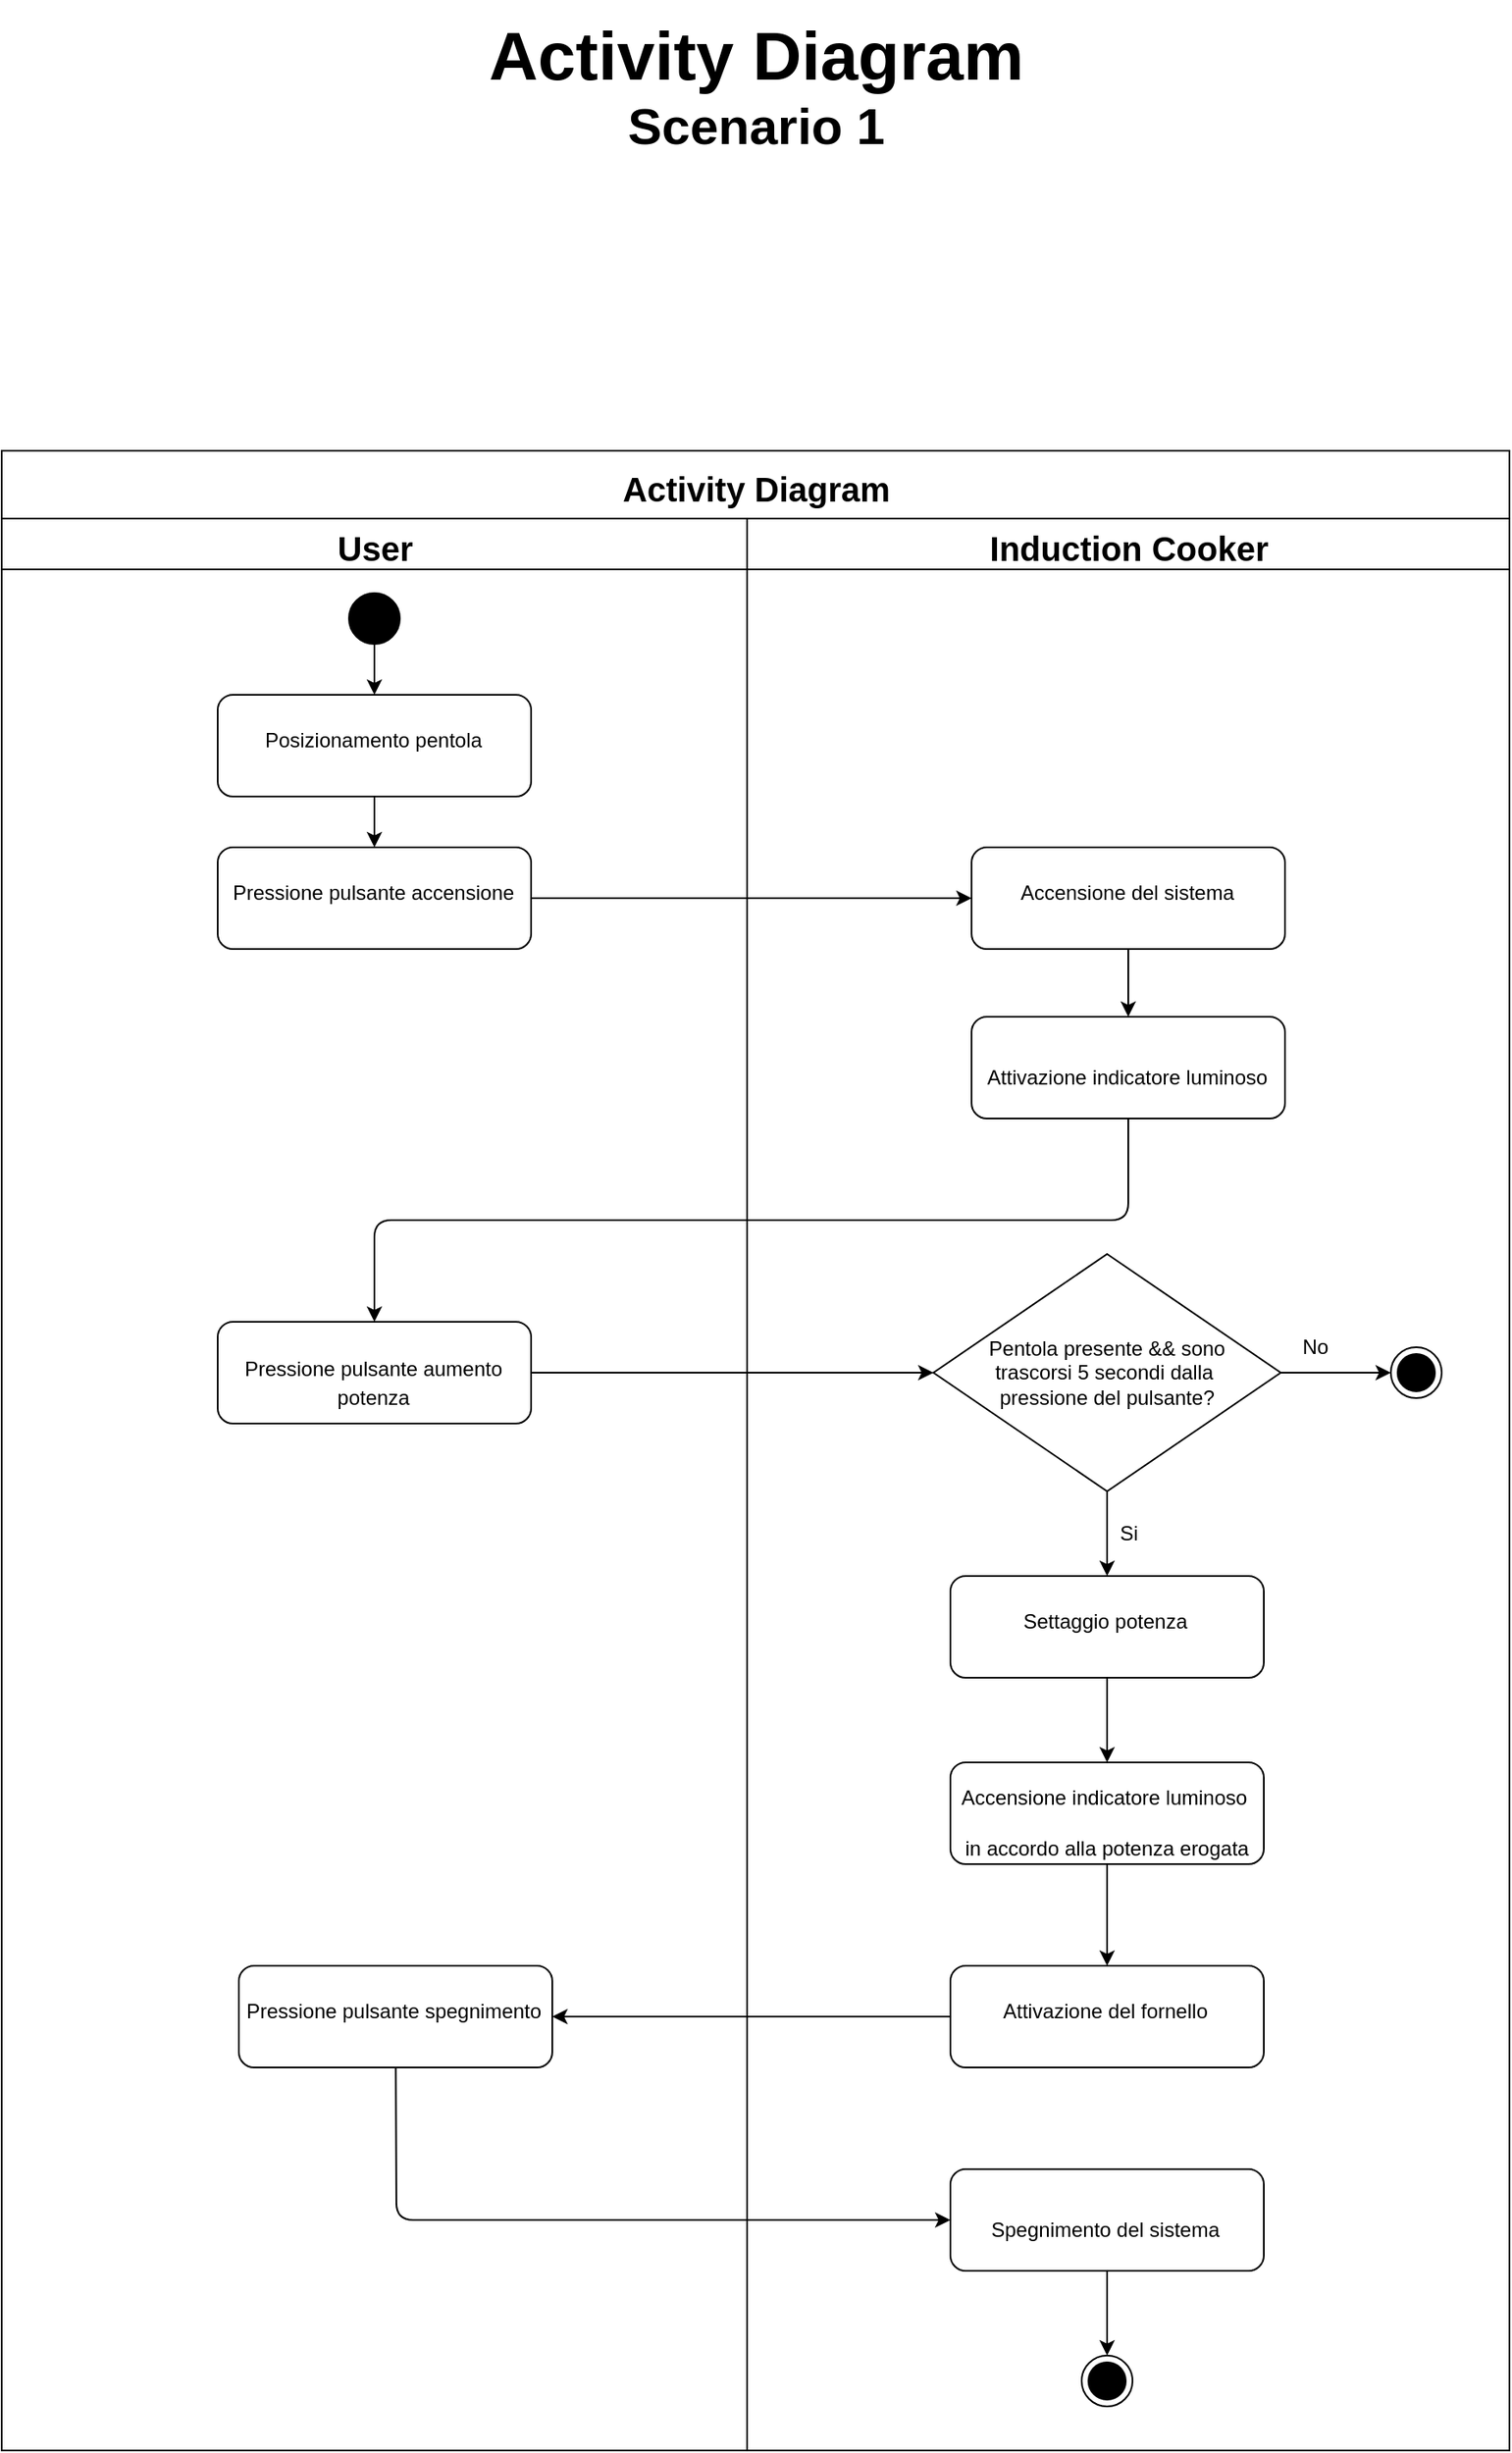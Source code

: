 <mxfile pages="6">
    <diagram id="UaqEDtkGvoBZZCRO4obS" name="scenario1">
        <mxGraphModel dx="2300" dy="2784" grid="1" gridSize="10" guides="1" tooltips="1" connect="1" arrows="1" fold="1" page="0" pageScale="1" pageWidth="1169" pageHeight="1654" math="0" shadow="0">
            <root>
                <mxCell id="0"/>
                <mxCell id="1" parent="0"/>
                <mxCell id="21" value="&lt;font style=&quot;font-size: 20px;&quot;&gt;Activity Diagram&lt;/font&gt;" style="swimlane;childLayout=stackLayout;resizeParent=1;resizeParentMax=0;startSize=40;html=1;fontSize=25;movable=1;resizable=1;rotatable=1;deletable=1;editable=1;locked=0;connectable=1;" parent="1" vertex="1">
                    <mxGeometry x="-1029" y="-1359" width="890" height="1180" as="geometry">
                        <mxRectangle x="-680" y="-30" width="240" height="40" as="alternateBounds"/>
                    </mxGeometry>
                </mxCell>
                <mxCell id="352" style="edgeStyle=none;html=1;exitX=1;exitY=0.5;exitDx=0;exitDy=0;entryX=0;entryY=0.5;entryDx=0;entryDy=0;fontFamily=Verdana;fontSize=10;fontColor=#000000;" parent="21" source="26" target="351" edge="1">
                    <mxGeometry relative="1" as="geometry"/>
                </mxCell>
                <mxCell id="51" style="edgeStyle=none;html=1;entryX=1;entryY=0.5;entryDx=0;entryDy=0;fontSize=12;" parent="21" source="46" target="50" edge="1">
                    <mxGeometry relative="1" as="geometry"/>
                </mxCell>
                <mxCell id="122" style="edgeStyle=none;html=1;entryX=0;entryY=0.5;entryDx=0;entryDy=0;fontSize=20;fontColor=#000000;" parent="21" source="50" target="121" edge="1">
                    <mxGeometry relative="1" as="geometry">
                        <Array as="points">
                            <mxPoint x="233" y="1044"/>
                        </Array>
                    </mxGeometry>
                </mxCell>
                <mxCell id="23" value="&lt;font style=&quot;font-size: 20px;&quot;&gt;User&lt;/font&gt;" style="swimlane;startSize=30;html=1;fontSize=25;" parent="21" vertex="1">
                    <mxGeometry y="40" width="440" height="1140" as="geometry"/>
                </mxCell>
                <mxCell id="AtEi65rHqucVTB2EeeV1-366" style="edgeStyle=none;html=1;entryX=0.5;entryY=0;entryDx=0;entryDy=0;" parent="23" source="25" target="AtEi65rHqucVTB2EeeV1-365" edge="1">
                    <mxGeometry relative="1" as="geometry"/>
                </mxCell>
                <mxCell id="25" value="" style="ellipse;fillColor=strokeColor;fontSize=25;" parent="23" vertex="1">
                    <mxGeometry x="205" y="44" width="30" height="30" as="geometry"/>
                </mxCell>
                <mxCell id="26" value="&lt;font style=&quot;font-size: 12px;&quot;&gt;Pressione pulsante accensione&lt;/font&gt;" style="rounded=1;whiteSpace=wrap;html=1;fontSize=25;spacingLeft=-2;spacingRight=0;verticalAlign=top;" parent="23" vertex="1">
                    <mxGeometry x="127.5" y="194" width="185" height="60" as="geometry"/>
                </mxCell>
                <mxCell id="28" value="&lt;p style=&quot;line-height: 120%;&quot;&gt;&lt;/p&gt;&lt;div style=&quot;&quot;&gt;&lt;span style=&quot;font-size: 12px; background-color: initial;&quot;&gt;Pressione pulsante aumento&lt;/span&gt;&lt;/div&gt;&lt;font style=&quot;font-size: 12px;&quot;&gt;&lt;div style=&quot;&quot;&gt;&lt;span style=&quot;background-color: initial;&quot;&gt;potenza&lt;/span&gt;&lt;/div&gt;&lt;/font&gt;&lt;p&gt;&lt;/p&gt;" style="rounded=1;whiteSpace=wrap;html=1;fontSize=25;spacingLeft=-2;spacingRight=0;verticalAlign=middle;spacing=2;align=center;" parent="23" vertex="1">
                    <mxGeometry x="127.5" y="474" width="185" height="60" as="geometry"/>
                </mxCell>
                <mxCell id="50" value="&lt;font style=&quot;font-size: 12px;&quot;&gt;Pressione pulsante spegnimento&lt;/font&gt;" style="rounded=1;whiteSpace=wrap;html=1;fontSize=25;spacingLeft=-2;spacingRight=0;verticalAlign=top;" parent="23" vertex="1">
                    <mxGeometry x="140" y="854" width="185" height="60" as="geometry"/>
                </mxCell>
                <mxCell id="AtEi65rHqucVTB2EeeV1-367" style="edgeStyle=none;html=1;entryX=0.5;entryY=0;entryDx=0;entryDy=0;" parent="23" source="AtEi65rHqucVTB2EeeV1-365" target="26" edge="1">
                    <mxGeometry relative="1" as="geometry"/>
                </mxCell>
                <mxCell id="AtEi65rHqucVTB2EeeV1-365" value="&lt;font style=&quot;font-size: 12px;&quot;&gt;Posizionamento pentola&lt;/font&gt;" style="rounded=1;whiteSpace=wrap;html=1;fontSize=25;spacingLeft=-2;spacingRight=0;verticalAlign=top;" parent="23" vertex="1">
                    <mxGeometry x="127.5" y="104" width="185" height="60" as="geometry"/>
                </mxCell>
                <mxCell id="140" style="edgeStyle=none;html=1;exitX=1;exitY=0.5;exitDx=0;exitDy=0;fontSize=8;fontColor=#000000;entryX=0;entryY=0.5;entryDx=0;entryDy=0;" parent="21" source="28" target="36" edge="1">
                    <mxGeometry relative="1" as="geometry">
                        <mxPoint x="573" y="694" as="targetPoint"/>
                        <mxPoint x="275" y="694" as="sourcePoint"/>
                    </mxGeometry>
                </mxCell>
                <mxCell id="AtEi65rHqucVTB2EeeV1-370" style="edgeStyle=none;html=1;entryX=0.5;entryY=0;entryDx=0;entryDy=0;" parent="21" source="AtEi65rHqucVTB2EeeV1-368" target="28" edge="1">
                    <mxGeometry relative="1" as="geometry">
                        <Array as="points">
                            <mxPoint x="665" y="454"/>
                            <mxPoint x="220" y="454"/>
                        </Array>
                    </mxGeometry>
                </mxCell>
                <mxCell id="24" value="&lt;font style=&quot;font-size: 20px;&quot;&gt;Induction Cooker&lt;/font&gt;" style="swimlane;startSize=30;html=1;fontSize=25;" parent="21" vertex="1">
                    <mxGeometry x="440" y="40" width="450" height="1140" as="geometry"/>
                </mxCell>
                <mxCell id="AtEi65rHqucVTB2EeeV1-372" style="edgeStyle=none;html=1;exitX=1;exitY=0.5;exitDx=0;exitDy=0;entryX=0;entryY=0.5;entryDx=0;entryDy=0;" parent="24" source="36" target="AtEi65rHqucVTB2EeeV1-371" edge="1">
                    <mxGeometry relative="1" as="geometry"/>
                </mxCell>
                <mxCell id="KXSz-rc2PgAokMKMTuQp-353" style="edgeStyle=none;html=1;exitX=0.5;exitY=1;exitDx=0;exitDy=0;entryX=0.5;entryY=0;entryDx=0;entryDy=0;" parent="24" source="36" target="39" edge="1">
                    <mxGeometry relative="1" as="geometry">
                        <mxPoint x="225" y="734" as="targetPoint"/>
                    </mxGeometry>
                </mxCell>
                <mxCell id="36" value="Pentola presente &amp;amp;&amp;amp; sono &lt;br&gt;trascorsi 5 secondi dalla&amp;nbsp;&lt;br&gt;pressione del pulsante?" style="rhombus;whiteSpace=wrap;html=1;fontSize=12;verticalAlign=middle;" parent="24" vertex="1">
                    <mxGeometry x="110" y="434" width="205" height="140" as="geometry"/>
                </mxCell>
                <mxCell id="AtEi65rHqucVTB2EeeV1-391" style="edgeStyle=none;html=1;exitX=0.5;exitY=1;exitDx=0;exitDy=0;entryX=0.5;entryY=0;entryDx=0;entryDy=0;" parent="24" source="39" target="AtEi65rHqucVTB2EeeV1-390" edge="1">
                    <mxGeometry relative="1" as="geometry"/>
                </mxCell>
                <mxCell id="39" value="&lt;font style=&quot;font-size: 12px;&quot;&gt;Settaggio potenza&lt;/font&gt;" style="rounded=1;whiteSpace=wrap;html=1;fontSize=25;spacingLeft=-2;spacingRight=0;verticalAlign=top;" parent="24" vertex="1">
                    <mxGeometry x="120" y="624" width="185" height="60" as="geometry"/>
                </mxCell>
                <mxCell id="43" value="No" style="text;html=1;align=center;verticalAlign=middle;resizable=0;points=[];autosize=1;strokeColor=none;fillColor=none;fontSize=12;" parent="24" vertex="1">
                    <mxGeometry x="315" y="474" width="40" height="30" as="geometry"/>
                </mxCell>
                <mxCell id="46" value="&lt;font style=&quot;font-size: 12px;&quot;&gt;Attivazione del fornello&lt;/font&gt;" style="rounded=1;whiteSpace=wrap;html=1;fontSize=25;spacingLeft=-2;spacingRight=0;verticalAlign=top;" parent="24" vertex="1">
                    <mxGeometry x="120" y="854" width="185" height="60" as="geometry"/>
                </mxCell>
                <mxCell id="124" style="edgeStyle=none;html=1;entryX=0.5;entryY=0;entryDx=0;entryDy=0;fontSize=20;fontColor=#000000;" parent="24" source="121" edge="1">
                    <mxGeometry relative="1" as="geometry">
                        <mxPoint x="212.5" y="1084" as="targetPoint"/>
                    </mxGeometry>
                </mxCell>
                <mxCell id="121" value="&lt;font style=&quot;font-size: 12px;&quot;&gt;Spegnimento del sistema&lt;/font&gt;" style="rounded=1;whiteSpace=wrap;html=1;fontSize=25;spacingLeft=-2;spacingRight=0;verticalAlign=middle;" parent="24" vertex="1">
                    <mxGeometry x="120" y="974" width="185" height="60" as="geometry"/>
                </mxCell>
                <mxCell id="AtEi65rHqucVTB2EeeV1-369" style="edgeStyle=none;html=1;entryX=0.5;entryY=0;entryDx=0;entryDy=0;" parent="24" source="351" target="AtEi65rHqucVTB2EeeV1-368" edge="1">
                    <mxGeometry relative="1" as="geometry"/>
                </mxCell>
                <mxCell id="351" value="&lt;font style=&quot;font-size: 12px;&quot;&gt;Accensione del sistema&lt;/font&gt;" style="rounded=1;whiteSpace=wrap;html=1;fontSize=25;spacingLeft=-2;spacingRight=0;verticalAlign=top;" parent="24" vertex="1">
                    <mxGeometry x="132.5" y="194" width="185" height="60" as="geometry"/>
                </mxCell>
                <mxCell id="AtEi65rHqucVTB2EeeV1-368" value="&lt;font style=&quot;font-size: 12px;&quot;&gt;Attivazione indicatore luminoso&lt;/font&gt;" style="rounded=1;whiteSpace=wrap;html=1;fontSize=25;spacingLeft=-2;spacingRight=0;verticalAlign=middle;" parent="24" vertex="1">
                    <mxGeometry x="132.5" y="294" width="185" height="60" as="geometry"/>
                </mxCell>
                <mxCell id="AtEi65rHqucVTB2EeeV1-371" value="" style="ellipse;html=1;shape=endState;fillColor=strokeColor;" parent="24" vertex="1">
                    <mxGeometry x="380" y="489" width="30" height="30" as="geometry"/>
                </mxCell>
                <mxCell id="AtEi65rHqucVTB2EeeV1-392" style="edgeStyle=none;html=1;exitX=0.5;exitY=1;exitDx=0;exitDy=0;entryX=0.5;entryY=0;entryDx=0;entryDy=0;" parent="24" source="AtEi65rHqucVTB2EeeV1-390" target="46" edge="1">
                    <mxGeometry relative="1" as="geometry"/>
                </mxCell>
                <mxCell id="AtEi65rHqucVTB2EeeV1-390" value="&lt;div style=&quot;&quot;&gt;&lt;span style=&quot;font-size: 12px; background-color: initial;&quot;&gt;Accensione indicatore luminoso&amp;nbsp;&lt;/span&gt;&lt;/div&gt;&lt;font style=&quot;&quot;&gt;&lt;div style=&quot;&quot;&gt;&lt;span style=&quot;font-size: 12px; background-color: initial;&quot;&gt;in accordo alla potenza erogata&lt;/span&gt;&lt;/div&gt;&lt;/font&gt;" style="rounded=1;html=1;fontSize=25;spacingLeft=0;spacingRight=0;verticalAlign=middle;align=center;horizontal=1;spacing=2;whiteSpace=wrap;" parent="24" vertex="1">
                    <mxGeometry x="120" y="734" width="185" height="60" as="geometry"/>
                </mxCell>
                <mxCell id="XYRpEXkD0KEmYk_IeBuh-352" value="" style="ellipse;html=1;shape=endState;fillColor=strokeColor;" parent="24" vertex="1">
                    <mxGeometry x="197.5" y="1084" width="30" height="30" as="geometry"/>
                </mxCell>
                <mxCell id="c8LNcDGLsyl2i2nENQG1-352" value="Si" style="text;html=1;align=center;verticalAlign=middle;resizable=0;points=[];autosize=1;strokeColor=none;fillColor=none;fontSize=12;" parent="24" vertex="1">
                    <mxGeometry x="210" y="584" width="30" height="30" as="geometry"/>
                </mxCell>
                <mxCell id="neHfGuEK9f1d0VIzSeBZ-352" value="&lt;font style=&quot;&quot;&gt;&lt;b style=&quot;&quot;&gt;&lt;span style=&quot;font-size: 40px;&quot;&gt;Activity Diagram&lt;/span&gt;&lt;br&gt;&lt;font style=&quot;font-size: 30px;&quot;&gt;Scenario 1&lt;/font&gt;&lt;/b&gt;&lt;/font&gt;" style="text;html=1;align=center;verticalAlign=middle;resizable=0;points=[];autosize=1;strokeColor=none;fillColor=none;" parent="1" vertex="1">
                    <mxGeometry x="-754" y="-1625" width="340" height="100" as="geometry"/>
                </mxCell>
            </root>
        </mxGraphModel>
    </diagram>
    <diagram id="5oUYKYE1EHuUjy2IU-pk" name="scenario2">
        <mxGraphModel grid="1" page="0" gridSize="10" guides="1" tooltips="1" connect="1" arrows="1" fold="1" pageScale="1" pageWidth="1654" pageHeight="2336" math="0" shadow="0">
            <root>
                <mxCell id="0"/>
                <mxCell id="1" parent="0"/>
                <mxCell id="1Uvqi0iVXBv5K0zYavGB-1" value="&lt;font style=&quot;font-size: 20px;&quot;&gt;Activity Diagram&lt;/font&gt;" style="swimlane;childLayout=stackLayout;resizeParent=1;resizeParentMax=0;startSize=40;html=1;fontSize=25;" vertex="1" parent="1">
                    <mxGeometry x="-1272" y="-4360" width="880" height="1870" as="geometry"/>
                </mxCell>
                <mxCell id="1Uvqi0iVXBv5K0zYavGB-2" style="edgeStyle=none;html=1;exitX=1;exitY=0.5;exitDx=0;exitDy=0;entryX=0;entryY=0.5;entryDx=0;entryDy=0;fontFamily=Verdana;fontSize=10;fontColor=#000000;" edge="1" parent="1Uvqi0iVXBv5K0zYavGB-1" source="1Uvqi0iVXBv5K0zYavGB-8" target="1Uvqi0iVXBv5K0zYavGB-34">
                    <mxGeometry relative="1" as="geometry"/>
                </mxCell>
                <mxCell id="FZUa57aPcKAiyTl1leuD-9" style="edgeStyle=none;html=1;exitX=0;exitY=0.5;exitDx=0;exitDy=0;entryX=1;entryY=0.5;entryDx=0;entryDy=0;" edge="1" parent="1Uvqi0iVXBv5K0zYavGB-1" source="1Uvqi0iVXBv5K0zYavGB-29" target="FZUa57aPcKAiyTl1leuD-1">
                    <mxGeometry relative="1" as="geometry"/>
                </mxCell>
                <mxCell id="1Uvqi0iVXBv5K0zYavGB-4" style="edgeStyle=none;html=1;entryX=0;entryY=0.5;entryDx=0;entryDy=0;fontSize=20;fontColor=#000000;" edge="1" parent="1Uvqi0iVXBv5K0zYavGB-1" source="1Uvqi0iVXBv5K0zYavGB-10" target="1Uvqi0iVXBv5K0zYavGB-31">
                    <mxGeometry relative="1" as="geometry">
                        <Array as="points">
                            <mxPoint x="220" y="1740"/>
                        </Array>
                    </mxGeometry>
                </mxCell>
                <mxCell id="FZUa57aPcKAiyTl1leuD-10" style="edgeStyle=none;html=1;exitX=0;exitY=0.5;exitDx=0;exitDy=0;entryX=1;entryY=0.5;entryDx=0;entryDy=0;" edge="1" parent="1Uvqi0iVXBv5K0zYavGB-1" source="FZUa57aPcKAiyTl1leuD-8" target="1Uvqi0iVXBv5K0zYavGB-10">
                    <mxGeometry relative="1" as="geometry"/>
                </mxCell>
                <mxCell id="bLk6LWQUU8PhoIV6IIxu-2" style="edgeStyle=none;html=1;fontSize=8;fontColor=#000000;entryX=0;entryY=0.5;entryDx=0;entryDy=0;exitX=0.5;exitY=1;exitDx=0;exitDy=0;" edge="1" parent="1Uvqi0iVXBv5K0zYavGB-1" source="FZUa57aPcKAiyTl1leuD-1" target="RHMNf0aEgTGV37AGun-L-2">
                    <mxGeometry relative="1" as="geometry">
                        <mxPoint x="585" y="1175" as="targetPoint"/>
                        <mxPoint x="313" y="1175.0" as="sourcePoint"/>
                        <Array as="points">
                            <mxPoint x="220" y="1210"/>
                        </Array>
                    </mxGeometry>
                </mxCell>
                <mxCell id="1Uvqi0iVXBv5K0zYavGB-5" value="&lt;font style=&quot;font-size: 20px;&quot;&gt;User&lt;/font&gt;" style="swimlane;startSize=30;html=1;fontSize=25;" vertex="1" parent="1Uvqi0iVXBv5K0zYavGB-1">
                    <mxGeometry y="40" width="430" height="1830" as="geometry"/>
                </mxCell>
                <mxCell id="1Uvqi0iVXBv5K0zYavGB-6" style="edgeStyle=none;html=1;entryX=0.5;entryY=0;entryDx=0;entryDy=0;" edge="1" parent="1Uvqi0iVXBv5K0zYavGB-5" source="1Uvqi0iVXBv5K0zYavGB-7" target="1Uvqi0iVXBv5K0zYavGB-8">
                    <mxGeometry relative="1" as="geometry">
                        <mxPoint x="220" y="100" as="targetPoint"/>
                    </mxGeometry>
                </mxCell>
                <mxCell id="1Uvqi0iVXBv5K0zYavGB-7" value="" style="ellipse;fillColor=strokeColor;fontSize=25;" vertex="1" parent="1Uvqi0iVXBv5K0zYavGB-5">
                    <mxGeometry x="205" y="40" width="30" height="30" as="geometry"/>
                </mxCell>
                <mxCell id="1Uvqi0iVXBv5K0zYavGB-8" value="&lt;font style=&quot;font-size: 12px;&quot;&gt;Pressione pulsante accensione&lt;/font&gt;" style="rounded=1;whiteSpace=wrap;html=1;fontSize=25;spacingLeft=-2;spacingRight=0;" vertex="1" parent="1Uvqi0iVXBv5K0zYavGB-5">
                    <mxGeometry x="127.5" y="110" width="185" height="60" as="geometry"/>
                </mxCell>
                <mxCell id="1Uvqi0iVXBv5K0zYavGB-9" value="&lt;font style=&quot;font-size: 12px;&quot;&gt;Pressione pulsante aumento potenza&lt;/font&gt;" style="rounded=1;whiteSpace=wrap;html=1;fontSize=25;spacingLeft=-2;spacingRight=0;" vertex="1" parent="1Uvqi0iVXBv5K0zYavGB-5">
                    <mxGeometry x="127.5" y="530" width="185" height="60" as="geometry"/>
                </mxCell>
                <mxCell id="1Uvqi0iVXBv5K0zYavGB-10" value="&lt;font style=&quot;font-size: 12px;&quot;&gt;Pressione pulsante spegnimento&lt;/font&gt;" style="rounded=1;whiteSpace=wrap;html=1;fontSize=25;spacingLeft=-2;spacingRight=0;" vertex="1" parent="1Uvqi0iVXBv5K0zYavGB-5">
                    <mxGeometry x="127.5" y="1510" width="185" height="60" as="geometry"/>
                </mxCell>
                <mxCell id="FZUa57aPcKAiyTl1leuD-1" value="&lt;font style=&quot;font-size: 12px;&quot;&gt;Pressione pulsante diminuzione potenza&lt;/font&gt;" style="rounded=1;whiteSpace=wrap;html=1;fontSize=25;spacingLeft=-2;spacingRight=0;" vertex="1" parent="1Uvqi0iVXBv5K0zYavGB-5">
                    <mxGeometry x="127.5" y="1010" width="185" height="60" as="geometry"/>
                </mxCell>
                <mxCell id="3SXOabUtVQj73883-Tvr-1" style="edgeStyle=orthogonalEdgeStyle;rounded=0;orthogonalLoop=1;jettySize=auto;html=1;entryX=0.5;entryY=0;entryDx=0;entryDy=0;" edge="1" parent="1Uvqi0iVXBv5K0zYavGB-5" source="1Uvqi0iVXBv5K0zYavGB-17" target="1Uvqi0iVXBv5K0zYavGB-9">
                    <mxGeometry relative="1" as="geometry"/>
                </mxCell>
                <mxCell id="1Uvqi0iVXBv5K0zYavGB-17" value="&lt;font style=&quot;font-size: 12px;&quot;&gt;Posizionamento pentola&lt;/font&gt;" style="rounded=1;whiteSpace=wrap;html=1;fontSize=25;spacingLeft=-2;spacingRight=0;" vertex="1" parent="1Uvqi0iVXBv5K0zYavGB-5">
                    <mxGeometry x="127.5" y="400" width="185" height="60" as="geometry"/>
                </mxCell>
                <mxCell id="1Uvqi0iVXBv5K0zYavGB-39" style="edgeStyle=none;html=1;entryX=0.5;entryY=0;entryDx=0;entryDy=0;" edge="1" parent="1Uvqi0iVXBv5K0zYavGB-1" source="1Uvqi0iVXBv5K0zYavGB-35" target="1Uvqi0iVXBv5K0zYavGB-17">
                    <mxGeometry relative="1" as="geometry">
                        <Array as="points">
                            <mxPoint x="655" y="390"/>
                            <mxPoint x="220" y="390"/>
                        </Array>
                        <mxPoint x="220" y="430" as="targetPoint"/>
                    </mxGeometry>
                </mxCell>
                <mxCell id="1Uvqi0iVXBv5K0zYavGB-19" value="&lt;font style=&quot;font-size: 20px;&quot;&gt;Induction Cooker&lt;/font&gt;" style="swimlane;startSize=30;html=1;fontSize=25;" vertex="1" parent="1Uvqi0iVXBv5K0zYavGB-1">
                    <mxGeometry x="430" y="40" width="450" height="1830" as="geometry"/>
                </mxCell>
                <mxCell id="1Uvqi0iVXBv5K0zYavGB-25" style="edgeStyle=none;html=1;exitX=0.5;exitY=1;exitDx=0;exitDy=0;entryX=0.5;entryY=0;entryDx=0;entryDy=0;" edge="1" parent="1Uvqi0iVXBv5K0zYavGB-19" source="1Uvqi0iVXBv5K0zYavGB-26" target="1Uvqi0iVXBv5K0zYavGB-38">
                    <mxGeometry relative="1" as="geometry"/>
                </mxCell>
                <mxCell id="1Uvqi0iVXBv5K0zYavGB-26" value="&lt;font style=&quot;font-size: 12px;&quot;&gt;Settaggio potenza&lt;/font&gt;" style="rounded=1;whiteSpace=wrap;html=1;fontSize=25;spacingLeft=-2;spacingRight=0;" vertex="1" parent="1Uvqi0iVXBv5K0zYavGB-19">
                    <mxGeometry x="132.5" y="760" width="185" height="60" as="geometry"/>
                </mxCell>
                <mxCell id="1Uvqi0iVXBv5K0zYavGB-29" value="&lt;font style=&quot;font-size: 12px;&quot;&gt;Attivazione del fornello&lt;/font&gt;" style="rounded=1;whiteSpace=wrap;html=1;fontSize=25;spacingLeft=-2;spacingRight=0;" vertex="1" parent="1Uvqi0iVXBv5K0zYavGB-19">
                    <mxGeometry x="132.5" y="1010" width="185" height="60" as="geometry"/>
                </mxCell>
                <mxCell id="1Uvqi0iVXBv5K0zYavGB-30" style="edgeStyle=none;html=1;entryX=0.5;entryY=0;entryDx=0;entryDy=0;fontSize=20;fontColor=#000000;" edge="1" parent="1Uvqi0iVXBv5K0zYavGB-19" source="1Uvqi0iVXBv5K0zYavGB-31">
                    <mxGeometry relative="1" as="geometry">
                        <mxPoint x="225" y="1780" as="targetPoint"/>
                    </mxGeometry>
                </mxCell>
                <mxCell id="1Uvqi0iVXBv5K0zYavGB-31" value="&lt;font style=&quot;font-size: 12px;&quot;&gt;Spegnimento del sistema&lt;/font&gt;" style="rounded=1;whiteSpace=wrap;html=1;fontSize=25;spacingLeft=-2;spacingRight=0;" vertex="1" parent="1Uvqi0iVXBv5K0zYavGB-19">
                    <mxGeometry x="132.5" y="1670" width="185" height="60" as="geometry"/>
                </mxCell>
                <mxCell id="1Uvqi0iVXBv5K0zYavGB-33" style="edgeStyle=none;html=1;entryX=0.5;entryY=0;entryDx=0;entryDy=0;" edge="1" parent="1Uvqi0iVXBv5K0zYavGB-19" source="1Uvqi0iVXBv5K0zYavGB-34" target="1Uvqi0iVXBv5K0zYavGB-35">
                    <mxGeometry relative="1" as="geometry"/>
                </mxCell>
                <mxCell id="1Uvqi0iVXBv5K0zYavGB-34" value="&lt;font style=&quot;font-size: 12px;&quot;&gt;Accensione del sistema&lt;/font&gt;" style="rounded=1;whiteSpace=wrap;html=1;fontSize=25;spacingLeft=-2;spacingRight=0;" vertex="1" parent="1Uvqi0iVXBv5K0zYavGB-19">
                    <mxGeometry x="132.5" y="110" width="185" height="60" as="geometry"/>
                </mxCell>
                <mxCell id="1Uvqi0iVXBv5K0zYavGB-35" value="&lt;font style=&quot;font-size: 12px;&quot;&gt;Attivazione indicatore luminoso&lt;/font&gt;" style="rounded=1;whiteSpace=wrap;html=1;fontSize=25;spacingLeft=-2;spacingRight=0;" vertex="1" parent="1Uvqi0iVXBv5K0zYavGB-19">
                    <mxGeometry x="132.5" y="230" width="185" height="60" as="geometry"/>
                </mxCell>
                <mxCell id="1Uvqi0iVXBv5K0zYavGB-37" style="edgeStyle=none;html=1;exitX=0.5;exitY=1;exitDx=0;exitDy=0;entryX=0.5;entryY=0;entryDx=0;entryDy=0;" edge="1" parent="1Uvqi0iVXBv5K0zYavGB-19" source="1Uvqi0iVXBv5K0zYavGB-38" target="1Uvqi0iVXBv5K0zYavGB-29">
                    <mxGeometry relative="1" as="geometry"/>
                </mxCell>
                <mxCell id="1Uvqi0iVXBv5K0zYavGB-38" value="&lt;div style=&quot;border-color: var(--border-color); font-size: 12px;&quot;&gt;&lt;font style=&quot;font-size: 12px;&quot;&gt;Accensione indicatore luminoso&amp;nbsp;&lt;/font&gt;&lt;/div&gt;&lt;font style=&quot;border-color: var(--border-color); font-size: 12px;&quot;&gt;&lt;div style=&quot;border-color: var(--border-color);&quot;&gt;&lt;span style=&quot;border-color: var(--border-color);&quot;&gt;in accordo alla potenza erogata&lt;/span&gt;&lt;/div&gt;&lt;/font&gt;" style="rounded=1;whiteSpace=wrap;html=1;fontSize=25;spacingLeft=-2;spacingRight=0;" vertex="1" parent="1Uvqi0iVXBv5K0zYavGB-19">
                    <mxGeometry x="132.5" y="880" width="185" height="60" as="geometry"/>
                </mxCell>
                <mxCell id="FZUa57aPcKAiyTl1leuD-8" value="&lt;div style=&quot;border-color: var(--border-color); font-size: 12px;&quot;&gt;&lt;font style=&quot;border-color: var(--border-color);&quot;&gt;Accensione indicatore luminoso&amp;nbsp;&lt;/font&gt;&lt;/div&gt;&lt;font style=&quot;border-color: var(--border-color); font-size: 12px;&quot;&gt;&lt;div style=&quot;border-color: var(--border-color);&quot;&gt;in accordo alla potenza erogata&lt;/div&gt;&lt;/font&gt;" style="rounded=1;whiteSpace=wrap;html=1;fontSize=25;spacingLeft=-2;spacingRight=0;" vertex="1" parent="1Uvqi0iVXBv5K0zYavGB-19">
                    <mxGeometry x="132.5" y="1510" width="185" height="60" as="geometry"/>
                </mxCell>
                <mxCell id="oUzATGtB1VPTF8Z6SXFK-1" value="" style="ellipse;html=1;shape=endState;fillColor=strokeColor;" vertex="1" parent="1Uvqi0iVXBv5K0zYavGB-19">
                    <mxGeometry x="210" y="1780" width="30" height="30" as="geometry"/>
                </mxCell>
                <mxCell id="S15YlwUxVDhOpED7zd-b-1" style="edgeStyle=none;html=1;fontSize=8;fontColor=#000000;entryX=0;entryY=0.5;entryDx=0;entryDy=0;" edge="1" parent="1Uvqi0iVXBv5K0zYavGB-19" target="S15YlwUxVDhOpED7zd-b-4">
                    <mxGeometry relative="1" as="geometry">
                        <mxPoint x="813" y="660" as="targetPoint"/>
                        <mxPoint x="-127" y="565" as="sourcePoint"/>
                    </mxGeometry>
                </mxCell>
                <mxCell id="S15YlwUxVDhOpED7zd-b-3" style="edgeStyle=none;html=1;exitX=0.5;exitY=1;exitDx=0;exitDy=0;entryX=0.5;entryY=0;entryDx=0;entryDy=0;" edge="1" parent="1Uvqi0iVXBv5K0zYavGB-19" source="S15YlwUxVDhOpED7zd-b-4" target="1Uvqi0iVXBv5K0zYavGB-26">
                    <mxGeometry relative="1" as="geometry">
                        <mxPoint x="225" y="900" as="targetPoint"/>
                    </mxGeometry>
                </mxCell>
                <mxCell id="S15YlwUxVDhOpED7zd-b-4" value="Pentola presente &amp;amp;&amp;amp; &lt;br&gt;sono trascorsi 5 secondi dalla&lt;br&gt;pressione del pulsante?" style="rhombus;whiteSpace=wrap;html=1;fontSize=12;" vertex="1" parent="1Uvqi0iVXBv5K0zYavGB-19">
                    <mxGeometry x="122.5" y="495" width="205" height="140" as="geometry"/>
                </mxCell>
                <mxCell id="S15YlwUxVDhOpED7zd-b-5" value="No" style="text;html=1;align=center;verticalAlign=middle;resizable=0;points=[];autosize=1;strokeColor=none;fillColor=none;fontSize=12;" vertex="1" parent="1Uvqi0iVXBv5K0zYavGB-19">
                    <mxGeometry x="327.5" y="540" width="40" height="30" as="geometry"/>
                </mxCell>
                <mxCell id="S15YlwUxVDhOpED7zd-b-6" value="" style="ellipse;html=1;shape=endState;fillColor=strokeColor;" vertex="1" parent="1Uvqi0iVXBv5K0zYavGB-19">
                    <mxGeometry x="390" y="550" width="30" height="30" as="geometry"/>
                </mxCell>
                <mxCell id="S15YlwUxVDhOpED7zd-b-2" style="edgeStyle=none;html=1;exitX=1;exitY=0.5;exitDx=0;exitDy=0;entryX=0;entryY=0.5;entryDx=0;entryDy=0;" edge="1" parent="1Uvqi0iVXBv5K0zYavGB-19" source="S15YlwUxVDhOpED7zd-b-4" target="S15YlwUxVDhOpED7zd-b-6">
                    <mxGeometry relative="1" as="geometry"/>
                </mxCell>
                <mxCell id="bLk6LWQUU8PhoIV6IIxu-1" value="Si" style="text;html=1;align=center;verticalAlign=middle;resizable=0;points=[];autosize=1;strokeColor=none;fillColor=none;fontSize=12;" vertex="1" parent="1Uvqi0iVXBv5K0zYavGB-19">
                    <mxGeometry x="230" y="640" width="30" height="30" as="geometry"/>
                </mxCell>
                <mxCell id="bLk6LWQUU8PhoIV6IIxu-10" style="edgeStyle=none;html=1;" edge="1" parent="1Uvqi0iVXBv5K0zYavGB-19" source="bLk6LWQUU8PhoIV6IIxu-9" target="FZUa57aPcKAiyTl1leuD-8">
                    <mxGeometry relative="1" as="geometry"/>
                </mxCell>
                <mxCell id="bLk6LWQUU8PhoIV6IIxu-9" value="&lt;font style=&quot;font-size: 12px;&quot;&gt;Settaggio potenza&lt;/font&gt;" style="rounded=1;whiteSpace=wrap;html=1;fontSize=25;spacingLeft=-2;spacingRight=0;" vertex="1" parent="1Uvqi0iVXBv5K0zYavGB-19">
                    <mxGeometry x="132.5" y="1350" width="185" height="60" as="geometry"/>
                </mxCell>
                <mxCell id="RHMNf0aEgTGV37AGun-L-1" style="edgeStyle=none;html=1;exitX=0.5;exitY=1;exitDx=0;exitDy=0;entryX=0.5;entryY=0;entryDx=0;entryDy=0;" edge="1" parent="1Uvqi0iVXBv5K0zYavGB-19" source="RHMNf0aEgTGV37AGun-L-2" target="bLk6LWQUU8PhoIV6IIxu-9">
                    <mxGeometry relative="1" as="geometry">
                        <mxPoint x="225" y="1345" as="targetPoint"/>
                    </mxGeometry>
                </mxCell>
                <mxCell id="RHMNf0aEgTGV37AGun-L-2" value="Pentola presente &amp;amp;&amp;amp; &lt;br&gt;sono trascorsi 5 secondi dalla&lt;br&gt;pressione del pulsante?" style="rhombus;whiteSpace=wrap;html=1;fontSize=12;" vertex="1" parent="1Uvqi0iVXBv5K0zYavGB-19">
                    <mxGeometry x="122.5" y="1100" width="205" height="140" as="geometry"/>
                </mxCell>
                <mxCell id="RHMNf0aEgTGV37AGun-L-3" value="No" style="text;html=1;align=center;verticalAlign=middle;resizable=0;points=[];autosize=1;strokeColor=none;fillColor=none;fontSize=12;" vertex="1" parent="1Uvqi0iVXBv5K0zYavGB-19">
                    <mxGeometry x="327.5" y="1125" width="40" height="30" as="geometry"/>
                </mxCell>
                <mxCell id="RHMNf0aEgTGV37AGun-L-4" value="" style="ellipse;html=1;shape=endState;fillColor=strokeColor;" vertex="1" parent="1Uvqi0iVXBv5K0zYavGB-19">
                    <mxGeometry x="390" y="1155" width="30" height="30" as="geometry"/>
                </mxCell>
                <mxCell id="RHMNf0aEgTGV37AGun-L-5" style="edgeStyle=none;html=1;exitX=1;exitY=0.5;exitDx=0;exitDy=0;entryX=0;entryY=0.5;entryDx=0;entryDy=0;" edge="1" parent="1Uvqi0iVXBv5K0zYavGB-19" source="RHMNf0aEgTGV37AGun-L-2" target="RHMNf0aEgTGV37AGun-L-4">
                    <mxGeometry relative="1" as="geometry"/>
                </mxCell>
                <mxCell id="RHMNf0aEgTGV37AGun-L-6" value="Si" style="text;html=1;align=center;verticalAlign=middle;resizable=0;points=[];autosize=1;strokeColor=none;fillColor=none;fontSize=12;" vertex="1" parent="1Uvqi0iVXBv5K0zYavGB-19">
                    <mxGeometry x="230" y="1225" width="30" height="30" as="geometry"/>
                </mxCell>
                <mxCell id="owC5zRgZGa8hk8TzVdno-2" value="&lt;font style=&quot;font-size: 50px;&quot;&gt;&lt;b style=&quot;&quot;&gt;&lt;span style=&quot;&quot;&gt;Activity Diagram&lt;/span&gt;&lt;br&gt;&lt;font style=&quot;font-size: 50px;&quot;&gt;Scenario 2&lt;/font&gt;&lt;/b&gt;&lt;/font&gt;" style="text;html=1;align=center;verticalAlign=middle;resizable=0;points=[];autosize=1;strokeColor=none;fillColor=none;" vertex="1" parent="1">
                    <mxGeometry x="-1037" y="-4630" width="420" height="130" as="geometry"/>
                </mxCell>
            </root>
        </mxGraphModel>
    </diagram>
    <diagram id="2e5DyIDeGc-pv_O5UZll" name="scenario3">
        <mxGraphModel grid="1" page="0" gridSize="10" guides="1" tooltips="1" connect="1" arrows="1" fold="1" pageScale="1" pageWidth="2339" pageHeight="3300" math="0" shadow="0">
            <root>
                <mxCell id="0"/>
                <mxCell id="1" parent="0"/>
                <mxCell id="zHDfhVujDZpSxgxZUwla-1" value="&lt;font style=&quot;font-size: 20px;&quot;&gt;Activity Diagram&lt;/font&gt;" style="swimlane;childLayout=stackLayout;resizeParent=1;resizeParentMax=0;startSize=40;html=1;fontSize=25;" vertex="1" parent="1">
                    <mxGeometry x="-1639" y="-9440" width="940" height="2510" as="geometry"/>
                </mxCell>
                <mxCell id="zHDfhVujDZpSxgxZUwla-3" value="&lt;font style=&quot;font-size: 20px;&quot;&gt;User&lt;/font&gt;" style="swimlane;startSize=30;html=1;fontSize=25;" vertex="1" parent="zHDfhVujDZpSxgxZUwla-1">
                    <mxGeometry y="40" width="470" height="2470" as="geometry"/>
                </mxCell>
                <mxCell id="zHDfhVujDZpSxgxZUwla-8" value="&lt;font style=&quot;font-size: 12px;&quot;&gt;Pressione pulsante spegnimento&lt;/font&gt;" style="rounded=1;whiteSpace=wrap;html=1;fontSize=25;spacingLeft=-2;spacingRight=0;" vertex="1" parent="zHDfhVujDZpSxgxZUwla-3">
                    <mxGeometry x="140" y="2146" width="185" height="60" as="geometry"/>
                </mxCell>
                <mxCell id="0V23OV3w3-MvldJBZbsx-28" value="" style="ellipse;fillColor=strokeColor;fontSize=25;" vertex="1" parent="zHDfhVujDZpSxgxZUwla-3">
                    <mxGeometry x="217.5" y="47" width="30" height="30" as="geometry"/>
                </mxCell>
                <mxCell id="0V23OV3w3-MvldJBZbsx-29" value="&lt;font style=&quot;font-size: 12px;&quot;&gt;Pressione pulsante accensione&lt;/font&gt;" style="rounded=1;whiteSpace=wrap;html=1;fontSize=25;spacingLeft=-2;spacingRight=0;" vertex="1" parent="zHDfhVujDZpSxgxZUwla-3">
                    <mxGeometry x="140" y="228" width="185" height="60" as="geometry"/>
                </mxCell>
                <mxCell id="0V23OV3w3-MvldJBZbsx-30" value="&lt;font style=&quot;font-size: 12px;&quot;&gt;Pressione pulsante aumento potenza&lt;/font&gt;" style="rounded=1;whiteSpace=wrap;html=1;fontSize=25;spacingLeft=-2;spacingRight=0;" vertex="1" parent="zHDfhVujDZpSxgxZUwla-3">
                    <mxGeometry x="140" y="528" width="185" height="60" as="geometry"/>
                </mxCell>
                <mxCell id="0V23OV3w3-MvldJBZbsx-31" style="edgeStyle=none;html=1;entryX=0.5;entryY=0;entryDx=0;entryDy=0;" edge="1" parent="zHDfhVujDZpSxgxZUwla-3" source="0V23OV3w3-MvldJBZbsx-32" target="0V23OV3w3-MvldJBZbsx-29">
                    <mxGeometry relative="1" as="geometry"/>
                </mxCell>
                <mxCell id="0V23OV3w3-MvldJBZbsx-32" value="&lt;font style=&quot;font-size: 12px;&quot;&gt;Posizionamento pentola&lt;/font&gt;" style="rounded=1;whiteSpace=wrap;html=1;fontSize=25;spacingLeft=-2;spacingRight=0;" vertex="1" parent="zHDfhVujDZpSxgxZUwla-3">
                    <mxGeometry x="140" y="108" width="185" height="60" as="geometry"/>
                </mxCell>
                <mxCell id="0V23OV3w3-MvldJBZbsx-27" style="edgeStyle=none;html=1;entryX=0.5;entryY=0;entryDx=0;entryDy=0;" edge="1" parent="zHDfhVujDZpSxgxZUwla-3" source="0V23OV3w3-MvldJBZbsx-28" target="0V23OV3w3-MvldJBZbsx-32">
                    <mxGeometry relative="1" as="geometry"/>
                </mxCell>
                <mxCell id="0V23OV3w3-MvldJBZbsx-33" value="&lt;font style=&quot;font-size: 12px;&quot;&gt;Rimozione pentola&lt;/font&gt;" style="rounded=1;whiteSpace=wrap;html=1;fontSize=25;spacingLeft=-2;spacingRight=0;" vertex="1" parent="zHDfhVujDZpSxgxZUwla-3">
                    <mxGeometry x="140" y="1058" width="185" height="60" as="geometry"/>
                </mxCell>
                <mxCell id="zHDfhVujDZpSxgxZUwla-24" style="edgeStyle=none;html=1;entryX=0;entryY=0.5;entryDx=0;entryDy=0;fontSize=20;fontColor=#000000;" edge="1" parent="zHDfhVujDZpSxgxZUwla-1" source="zHDfhVujDZpSxgxZUwla-8" target="zHDfhVujDZpSxgxZUwla-38">
                    <mxGeometry relative="1" as="geometry">
                        <Array as="points">
                            <mxPoint x="233" y="2375"/>
                        </Array>
                    </mxGeometry>
                </mxCell>
                <mxCell id="zHDfhVujDZpSxgxZUwla-28" value="&lt;font style=&quot;font-size: 20px;&quot;&gt;Induction Cooker&lt;/font&gt;" style="swimlane;startSize=30;html=1;fontSize=25;" vertex="1" parent="zHDfhVujDZpSxgxZUwla-1">
                    <mxGeometry x="470" y="40" width="470" height="2470" as="geometry"/>
                </mxCell>
                <mxCell id="zHDfhVujDZpSxgxZUwla-37" style="edgeStyle=none;html=1;entryX=0.5;entryY=0;entryDx=0;entryDy=0;fontSize=20;fontColor=#000000;" edge="1" parent="zHDfhVujDZpSxgxZUwla-28" source="zHDfhVujDZpSxgxZUwla-38">
                    <mxGeometry relative="1" as="geometry">
                        <mxPoint x="240" y="2415" as="targetPoint"/>
                    </mxGeometry>
                </mxCell>
                <mxCell id="zHDfhVujDZpSxgxZUwla-38" value="&lt;font style=&quot;font-size: 12px;&quot;&gt;Spegnimento del sistema&lt;/font&gt;" style="rounded=1;whiteSpace=wrap;html=1;fontSize=25;spacingLeft=-2;spacingRight=0;" vertex="1" parent="zHDfhVujDZpSxgxZUwla-28">
                    <mxGeometry x="147.5" y="2305" width="185" height="60" as="geometry"/>
                </mxCell>
                <mxCell id="Z3n1g1L737ZkkKpC23aO-2" style="edgeStyle=none;html=1;exitX=0.5;exitY=1;exitDx=0;exitDy=0;fontSize=12;entryX=0.5;entryY=0.2;entryDx=0;entryDy=0;entryPerimeter=0;" edge="1" parent="zHDfhVujDZpSxgxZUwla-28" source="Z3n1g1L737ZkkKpC23aO-4" target="Z3n1g1L737ZkkKpC23aO-11">
                    <mxGeometry relative="1" as="geometry">
                        <mxPoint x="240" y="1430" as="targetPoint"/>
                    </mxGeometry>
                </mxCell>
                <mxCell id="Z3n1g1L737ZkkKpC23aO-4" value="Pentola presente?" style="rhombus;whiteSpace=wrap;html=1;fontSize=12;spacingTop=-4;" vertex="1" parent="zHDfhVujDZpSxgxZUwla-28">
                    <mxGeometry x="200" y="1230" width="80" height="80" as="geometry"/>
                </mxCell>
                <mxCell id="Z3n1g1L737ZkkKpC23aO-5" value="No" style="text;html=1;align=center;verticalAlign=middle;resizable=0;points=[];autosize=1;strokeColor=none;fillColor=none;fontSize=12;" vertex="1" parent="zHDfhVujDZpSxgxZUwla-28">
                    <mxGeometry x="240" y="1320" width="40" height="30" as="geometry"/>
                </mxCell>
                <mxCell id="Z3n1g1L737ZkkKpC23aO-6" value="Si" style="text;html=1;align=center;verticalAlign=middle;resizable=0;points=[];autosize=1;strokeColor=none;fillColor=none;fontSize=12;" vertex="1" parent="zHDfhVujDZpSxgxZUwla-28">
                    <mxGeometry x="301.25" y="1240" width="30" height="30" as="geometry"/>
                </mxCell>
                <mxCell id="Z3n1g1L737ZkkKpC23aO-7" value="" style="ellipse;html=1;shape=endState;fillColor=strokeColor;" vertex="1" parent="zHDfhVujDZpSxgxZUwla-28">
                    <mxGeometry x="412" y="1255" width="30" height="30" as="geometry"/>
                </mxCell>
                <mxCell id="Z3n1g1L737ZkkKpC23aO-3" style="edgeStyle=none;html=1;exitX=1;exitY=0.5;exitDx=0;exitDy=0;entryX=0;entryY=0.5;entryDx=0;entryDy=0;" edge="1" parent="zHDfhVujDZpSxgxZUwla-28" source="Z3n1g1L737ZkkKpC23aO-4" target="Z3n1g1L737ZkkKpC23aO-7">
                    <mxGeometry relative="1" as="geometry"/>
                </mxCell>
                <mxCell id="Z3n1g1L737ZkkKpC23aO-11" value="" style="shape=line;html=1;strokeWidth=6;strokeColor=#ff0000;" vertex="1" parent="zHDfhVujDZpSxgxZUwla-28">
                    <mxGeometry x="115" y="1438" width="250" height="10" as="geometry"/>
                </mxCell>
                <mxCell id="lHw3-LvcYPEITVi80ufg-8" style="edgeStyle=none;html=1;strokeColor=#FF0000;exitX=0.5;exitY=1;exitDx=0;exitDy=0;entryX=0.5;entryY=0;entryDx=0;entryDy=0;" edge="1" parent="zHDfhVujDZpSxgxZUwla-28" source="lHw3-LvcYPEITVi80ufg-3" target="0V23OV3w3-MvldJBZbsx-51">
                    <mxGeometry relative="1" as="geometry">
                        <mxPoint x="135" y="1691" as="sourcePoint"/>
                        <mxPoint x="135" y="1701" as="targetPoint"/>
                    </mxGeometry>
                </mxCell>
                <mxCell id="lHw3-LvcYPEITVi80ufg-3" value="&lt;div style=&quot;border-color: var(--border-color); font-size: 12px;&quot;&gt;&lt;font style=&quot;font-size: 12px;&quot;&gt;Accensione indicatore luminoso&amp;nbsp;&lt;/font&gt;&lt;/div&gt;&lt;font style=&quot;border-color: var(--border-color); font-size: 12px;&quot;&gt;&lt;div style=&quot;border-color: var(--border-color);&quot;&gt;associato all'anomalia&lt;/div&gt;&lt;/font&gt;" style="rounded=1;whiteSpace=wrap;html=1;fontSize=25;spacingLeft=-2;spacingRight=0;" vertex="1" parent="zHDfhVujDZpSxgxZUwla-28">
                    <mxGeometry x="42" y="1556" width="185" height="60" as="geometry"/>
                </mxCell>
                <mxCell id="lHw3-LvcYPEITVi80ufg-1" value="" style="edgeStyle=orthogonalEdgeStyle;html=1;verticalAlign=bottom;endArrow=open;endSize=8;strokeColor=#ff0000;exitX=0.08;exitY=1;exitDx=0;exitDy=0;exitPerimeter=0;entryX=0.5;entryY=0;entryDx=0;entryDy=0;" edge="1" parent="zHDfhVujDZpSxgxZUwla-28" source="Z3n1g1L737ZkkKpC23aO-11" target="lHw3-LvcYPEITVi80ufg-3">
                    <mxGeometry relative="1" as="geometry">
                        <mxPoint x="135" y="1601" as="targetPoint"/>
                        <mxPoint x="250" y="1491" as="sourcePoint"/>
                        <Array as="points">
                            <mxPoint x="135" y="1478"/>
                        </Array>
                    </mxGeometry>
                </mxCell>
                <mxCell id="lHw3-LvcYPEITVi80ufg-9" style="edgeStyle=none;html=1;exitX=0.486;exitY=1.003;exitDx=0;exitDy=0;strokeColor=#FF0000;exitPerimeter=0;entryX=0.924;entryY=0.2;entryDx=0;entryDy=0;entryPerimeter=0;" edge="1" parent="zHDfhVujDZpSxgxZUwla-28" source="lHw3-LvcYPEITVi80ufg-4" target="lHw3-LvcYPEITVi80ufg-5">
                    <mxGeometry relative="1" as="geometry">
                        <mxPoint x="345.5" y="1691" as="sourcePoint"/>
                        <mxPoint x="345" y="1881" as="targetPoint"/>
                    </mxGeometry>
                </mxCell>
                <mxCell id="lHw3-LvcYPEITVi80ufg-4" value="&lt;font style=&quot;font-size: 12px;&quot;&gt;Erogazione potenza&lt;/font&gt;" style="rounded=1;whiteSpace=wrap;html=1;fontSize=25;spacingLeft=-2;spacingRight=0;" vertex="1" parent="zHDfhVujDZpSxgxZUwla-28">
                    <mxGeometry x="257" y="1556" width="185" height="60" as="geometry"/>
                </mxCell>
                <mxCell id="lHw3-LvcYPEITVi80ufg-11" style="edgeStyle=none;html=1;entryX=0.5;entryY=0;entryDx=0;entryDy=0;strokeColor=#FF0000;" edge="1" parent="zHDfhVujDZpSxgxZUwla-28" source="lHw3-LvcYPEITVi80ufg-5" target="lHw3-LvcYPEITVi80ufg-10">
                    <mxGeometry relative="1" as="geometry"/>
                </mxCell>
                <mxCell id="lHw3-LvcYPEITVi80ufg-5" value="" style="shape=line;html=1;strokeWidth=6;strokeColor=#ff0000;" vertex="1" parent="zHDfhVujDZpSxgxZUwla-28">
                    <mxGeometry x="115" y="1847" width="250" height="10" as="geometry"/>
                </mxCell>
                <mxCell id="lHw3-LvcYPEITVi80ufg-10" value="&lt;font style=&quot;font-size: 12px;&quot;&gt;Disattivazione fornello&lt;/font&gt;" style="rounded=1;whiteSpace=wrap;html=1;fontSize=25;spacingLeft=-2;spacingRight=0;" vertex="1" parent="zHDfhVujDZpSxgxZUwla-28">
                    <mxGeometry x="147.5" y="1981" width="185" height="60" as="geometry"/>
                </mxCell>
                <mxCell id="lHw3-LvcYPEITVi80ufg-12" value="&lt;font style=&quot;font-size: 12px;&quot;&gt;Segnalazione disattivazione&lt;/font&gt;" style="rounded=1;whiteSpace=wrap;html=1;fontSize=25;spacingLeft=-2;spacingRight=0;" vertex="1" parent="zHDfhVujDZpSxgxZUwla-28">
                    <mxGeometry x="147.5" y="2146" width="185" height="60" as="geometry"/>
                </mxCell>
                <mxCell id="TqDIchqf0xkN_Hj9t6zy-1" style="edgeStyle=none;html=1;fontSize=20;fontColor=#000000;exitX=0.5;exitY=1;exitDx=0;exitDy=0;entryX=0.5;entryY=0;entryDx=0;entryDy=0;" edge="1" parent="zHDfhVujDZpSxgxZUwla-28" source="lHw3-LvcYPEITVi80ufg-10" target="lHw3-LvcYPEITVi80ufg-12">
                    <mxGeometry relative="1" as="geometry">
                        <Array as="points"/>
                        <mxPoint x="-195" y="2298" as="sourcePoint"/>
                        <mxPoint x="35" y="2340" as="targetPoint"/>
                    </mxGeometry>
                </mxCell>
                <mxCell id="TqDIchqf0xkN_Hj9t6zy-3" value="" style="ellipse;html=1;shape=endState;fillColor=strokeColor;" vertex="1" parent="zHDfhVujDZpSxgxZUwla-28">
                    <mxGeometry x="225" y="2418" width="30" height="30" as="geometry"/>
                </mxCell>
                <mxCell id="0V23OV3w3-MvldJBZbsx-52" style="edgeStyle=none;html=1;exitX=0;exitY=0.5;exitDx=0;exitDy=0;entryX=0;entryY=0.5;entryDx=0;entryDy=0;strokeColor=#FF0000;" edge="1" parent="zHDfhVujDZpSxgxZUwla-28" source="0V23OV3w3-MvldJBZbsx-51" target="lHw3-LvcYPEITVi80ufg-3">
                    <mxGeometry relative="1" as="geometry">
                        <Array as="points">
                            <mxPoint x="25" y="1730"/>
                            <mxPoint x="25" y="1586"/>
                        </Array>
                    </mxGeometry>
                </mxCell>
                <mxCell id="0V23OV3w3-MvldJBZbsx-55" style="edgeStyle=none;html=1;exitX=0.5;exitY=1;exitDx=0;exitDy=0;entryX=0.077;entryY=0;entryDx=0;entryDy=0;entryPerimeter=0;strokeColor=#FF0000;" edge="1" parent="zHDfhVujDZpSxgxZUwla-28" source="0V23OV3w3-MvldJBZbsx-51" target="lHw3-LvcYPEITVi80ufg-5">
                    <mxGeometry relative="1" as="geometry"/>
                </mxCell>
                <mxCell id="0V23OV3w3-MvldJBZbsx-51" value="Sono trascorsi 10 &lt;br&gt;secondi dalla segnalazione dell'anomalia ?" style="rhombus;whiteSpace=wrap;html=1;fontSize=12;" vertex="1" parent="zHDfhVujDZpSxgxZUwla-28">
                    <mxGeometry x="54" y="1660" width="160" height="140" as="geometry"/>
                </mxCell>
                <mxCell id="0V23OV3w3-MvldJBZbsx-53" value="No" style="text;html=1;align=center;verticalAlign=middle;resizable=0;points=[];autosize=1;strokeColor=none;fillColor=none;" vertex="1" parent="zHDfhVujDZpSxgxZUwla-28">
                    <mxGeometry x="20" y="1670" width="40" height="30" as="geometry"/>
                </mxCell>
                <mxCell id="0V23OV3w3-MvldJBZbsx-41" value="&lt;font style=&quot;font-size: 12px;&quot;&gt;Attivazione indicatore luminoso&lt;/font&gt;" style="rounded=1;whiteSpace=wrap;html=1;fontSize=25;spacingLeft=-2;spacingRight=0;" vertex="1" parent="zHDfhVujDZpSxgxZUwla-28">
                    <mxGeometry x="147.5" y="343" width="185" height="60" as="geometry"/>
                </mxCell>
                <mxCell id="Gsz5pTaLeqroEjY1nWvF-1" style="edgeStyle=none;html=1;exitX=0.5;exitY=1;exitDx=0;exitDy=0;entryX=0.5;entryY=0;entryDx=0;entryDy=0;" edge="1" parent="zHDfhVujDZpSxgxZUwla-28" source="Gsz5pTaLeqroEjY1nWvF-2" target="0V23OV3w3-MvldJBZbsx-37">
                    <mxGeometry relative="1" as="geometry">
                        <mxPoint x="240" y="750" as="targetPoint"/>
                    </mxGeometry>
                </mxCell>
                <mxCell id="Gsz5pTaLeqroEjY1nWvF-2" value="Pentola presente &amp;amp;&amp;amp; &lt;br&gt;sono trascorsi 5 secondi dalla&lt;br&gt;pressione del pulsante?" style="rhombus;whiteSpace=wrap;html=1;fontSize=12;" vertex="1" parent="zHDfhVujDZpSxgxZUwla-28">
                    <mxGeometry x="137.5" y="488" width="205" height="140" as="geometry"/>
                </mxCell>
                <mxCell id="Gsz5pTaLeqroEjY1nWvF-3" value="No" style="text;html=1;align=center;verticalAlign=middle;resizable=0;points=[];autosize=1;strokeColor=none;fillColor=none;fontSize=12;" vertex="1" parent="zHDfhVujDZpSxgxZUwla-28">
                    <mxGeometry x="345" y="530" width="40" height="30" as="geometry"/>
                </mxCell>
                <mxCell id="Gsz5pTaLeqroEjY1nWvF-4" value="" style="ellipse;html=1;shape=endState;fillColor=strokeColor;" vertex="1" parent="zHDfhVujDZpSxgxZUwla-28">
                    <mxGeometry x="415" y="543" width="30" height="30" as="geometry"/>
                </mxCell>
                <mxCell id="Gsz5pTaLeqroEjY1nWvF-5" style="edgeStyle=none;html=1;exitX=1;exitY=0.5;exitDx=0;exitDy=0;entryX=0;entryY=0.5;entryDx=0;entryDy=0;" edge="1" parent="zHDfhVujDZpSxgxZUwla-28" source="Gsz5pTaLeqroEjY1nWvF-2" target="Gsz5pTaLeqroEjY1nWvF-4">
                    <mxGeometry relative="1" as="geometry"/>
                </mxCell>
                <mxCell id="Gsz5pTaLeqroEjY1nWvF-6" value="Si" style="text;html=1;align=center;verticalAlign=middle;resizable=0;points=[];autosize=1;strokeColor=none;fillColor=none;fontSize=12;" vertex="1" parent="zHDfhVujDZpSxgxZUwla-28">
                    <mxGeometry x="271.25" y="630" width="30" height="30" as="geometry"/>
                </mxCell>
                <mxCell id="0V23OV3w3-MvldJBZbsx-37" value="&lt;font style=&quot;font-size: 12px;&quot;&gt;Settaggio potenza&lt;/font&gt;" style="rounded=1;whiteSpace=wrap;html=1;fontSize=25;spacingLeft=-2;spacingRight=0;" vertex="1" parent="zHDfhVujDZpSxgxZUwla-28">
                    <mxGeometry x="147.5" y="724" width="185" height="60" as="geometry"/>
                </mxCell>
                <mxCell id="0V23OV3w3-MvldJBZbsx-43" value="&lt;div style=&quot;border-color: var(--border-color); font-size: 12px;&quot;&gt;&lt;font style=&quot;border-color: var(--border-color);&quot;&gt;Accensione indicatore luminoso&amp;nbsp;&lt;/font&gt;&lt;/div&gt;&lt;font style=&quot;border-color: var(--border-color); font-size: 12px;&quot;&gt;&lt;div style=&quot;border-color: var(--border-color);&quot;&gt;in accordo alla potenza erogata&lt;/div&gt;&lt;/font&gt;" style="rounded=1;whiteSpace=wrap;html=1;fontSize=25;spacingLeft=-2;spacingRight=0;" vertex="1" parent="zHDfhVujDZpSxgxZUwla-28">
                    <mxGeometry x="147.5" y="891" width="185" height="60" as="geometry"/>
                </mxCell>
                <mxCell id="0V23OV3w3-MvldJBZbsx-36" style="edgeStyle=none;html=1;exitX=0.5;exitY=1;exitDx=0;exitDy=0;entryX=0.5;entryY=0;entryDx=0;entryDy=0;" edge="1" parent="zHDfhVujDZpSxgxZUwla-28" source="0V23OV3w3-MvldJBZbsx-37" target="0V23OV3w3-MvldJBZbsx-43">
                    <mxGeometry relative="1" as="geometry"/>
                </mxCell>
                <mxCell id="lHw3-LvcYPEITVi80ufg-2" value="" style="edgeStyle=orthogonalEdgeStyle;html=1;verticalAlign=bottom;endArrow=open;endSize=8;strokeColor=#FF0000;entryX=0.476;entryY=0.022;entryDx=0;entryDy=0;entryPerimeter=0;exitX=0.92;exitY=1;exitDx=0;exitDy=0;exitPerimeter=0;" edge="1" parent="zHDfhVujDZpSxgxZUwla-28" source="Z3n1g1L737ZkkKpC23aO-11" target="lHw3-LvcYPEITVi80ufg-4">
                    <mxGeometry relative="1" as="geometry">
                        <mxPoint x="335" y="1581" as="targetPoint"/>
                        <mxPoint x="345" y="1461" as="sourcePoint"/>
                    </mxGeometry>
                </mxCell>
                <mxCell id="0V23OV3w3-MvldJBZbsx-38" value="&lt;font style=&quot;font-size: 12px;&quot;&gt;Attivazione del fornello&lt;/font&gt;" style="rounded=1;whiteSpace=wrap;html=1;fontSize=25;spacingLeft=-2;spacingRight=0;" vertex="1" parent="zHDfhVujDZpSxgxZUwla-28">
                    <mxGeometry x="147.5" y="1058" width="185" height="60" as="geometry"/>
                </mxCell>
                <mxCell id="0V23OV3w3-MvldJBZbsx-39" style="edgeStyle=none;html=1;entryX=0.5;entryY=0;entryDx=0;entryDy=0;" edge="1" parent="zHDfhVujDZpSxgxZUwla-28" source="0V23OV3w3-MvldJBZbsx-40" target="0V23OV3w3-MvldJBZbsx-41">
                    <mxGeometry relative="1" as="geometry"/>
                </mxCell>
                <mxCell id="0V23OV3w3-MvldJBZbsx-40" value="&lt;font style=&quot;font-size: 12px;&quot;&gt;Accensione del sistema&lt;/font&gt;" style="rounded=1;whiteSpace=wrap;html=1;fontSize=25;spacingLeft=-2;spacingRight=0;" vertex="1" parent="zHDfhVujDZpSxgxZUwla-28">
                    <mxGeometry x="147.5" y="229" width="185" height="60" as="geometry"/>
                </mxCell>
                <mxCell id="0V23OV3w3-MvldJBZbsx-42" style="edgeStyle=none;html=1;exitX=0.5;exitY=1;exitDx=0;exitDy=0;entryX=0.5;entryY=0;entryDx=0;entryDy=0;" edge="1" parent="zHDfhVujDZpSxgxZUwla-28" source="0V23OV3w3-MvldJBZbsx-43" target="0V23OV3w3-MvldJBZbsx-38">
                    <mxGeometry relative="1" as="geometry"/>
                </mxCell>
                <mxCell id="8f2gQcY4vGiDhSe8MzJn-1" value="Si" style="text;html=1;align=center;verticalAlign=middle;resizable=0;points=[];autosize=1;strokeColor=none;fillColor=none;" vertex="1" parent="zHDfhVujDZpSxgxZUwla-28">
                    <mxGeometry x="142.5" y="1800" width="30" height="30" as="geometry"/>
                </mxCell>
                <mxCell id="TqDIchqf0xkN_Hj9t6zy-2" style="edgeStyle=none;html=1;entryX=1;entryY=0.5;entryDx=0;entryDy=0;fontSize=20;fontColor=#000000;exitX=0;exitY=0.5;exitDx=0;exitDy=0;" edge="1" parent="zHDfhVujDZpSxgxZUwla-1" source="lHw3-LvcYPEITVi80ufg-12" target="zHDfhVujDZpSxgxZUwla-8">
                    <mxGeometry relative="1" as="geometry">
                        <Array as="points"/>
                        <mxPoint x="240" y="2246" as="sourcePoint"/>
                        <mxPoint x="592.5" y="2375" as="targetPoint"/>
                    </mxGeometry>
                </mxCell>
                <mxCell id="0V23OV3w3-MvldJBZbsx-26" style="edgeStyle=none;html=1;exitX=1;exitY=0.5;exitDx=0;exitDy=0;entryX=0;entryY=0.5;entryDx=0;entryDy=0;fontFamily=Verdana;fontSize=10;fontColor=#000000;" edge="1" parent="zHDfhVujDZpSxgxZUwla-1" source="0V23OV3w3-MvldJBZbsx-29" target="0V23OV3w3-MvldJBZbsx-40">
                    <mxGeometry relative="1" as="geometry"/>
                </mxCell>
                <mxCell id="0V23OV3w3-MvldJBZbsx-34" style="edgeStyle=none;html=1;entryX=0.5;entryY=0;entryDx=0;entryDy=0;" edge="1" parent="zHDfhVujDZpSxgxZUwla-1" source="0V23OV3w3-MvldJBZbsx-41" target="0V23OV3w3-MvldJBZbsx-30">
                    <mxGeometry relative="1" as="geometry">
                        <Array as="points">
                            <mxPoint x="710" y="500"/>
                            <mxPoint x="233" y="500"/>
                        </Array>
                    </mxGeometry>
                </mxCell>
                <mxCell id="0V23OV3w3-MvldJBZbsx-35" style="edgeStyle=none;html=1;exitX=0;exitY=0.5;exitDx=0;exitDy=0;entryX=1;entryY=0.5;entryDx=0;entryDy=0;" edge="1" parent="zHDfhVujDZpSxgxZUwla-1" source="0V23OV3w3-MvldJBZbsx-38" target="0V23OV3w3-MvldJBZbsx-33">
                    <mxGeometry relative="1" as="geometry"/>
                </mxCell>
                <mxCell id="Z3n1g1L737ZkkKpC23aO-8" style="edgeStyle=none;html=1;entryX=0;entryY=0.5;entryDx=0;entryDy=0;exitX=0.5;exitY=1;exitDx=0;exitDy=0;" edge="1" parent="zHDfhVujDZpSxgxZUwla-1" source="0V23OV3w3-MvldJBZbsx-33" target="Z3n1g1L737ZkkKpC23aO-4">
                    <mxGeometry relative="1" as="geometry">
                        <Array as="points">
                            <mxPoint x="233" y="1310"/>
                        </Array>
                        <mxPoint x="220" y="1210" as="sourcePoint"/>
                    </mxGeometry>
                </mxCell>
                <mxCell id="0V23OV3w3-MvldJBZbsx-44" style="edgeStyle=none;html=1;fontSize=8;fontColor=#000000;entryX=0;entryY=0.5;entryDx=0;entryDy=0;exitX=1;exitY=0.5;exitDx=0;exitDy=0;" edge="1" parent="zHDfhVujDZpSxgxZUwla-1" source="0V23OV3w3-MvldJBZbsx-30" target="Gsz5pTaLeqroEjY1nWvF-2">
                    <mxGeometry relative="1" as="geometry">
                        <mxPoint x="540" y="595" as="targetPoint"/>
                        <mxPoint x="340" y="595" as="sourcePoint"/>
                    </mxGeometry>
                </mxCell>
                <mxCell id="uMH4_eEZ6N71YB92405_-1" value="&lt;font style=&quot;font-size: 60px;&quot;&gt;&lt;b style=&quot;&quot;&gt;&lt;span style=&quot;&quot;&gt;Activity Diagram&lt;/span&gt;&lt;br&gt;&lt;font style=&quot;font-size: 60px;&quot;&gt;Scenario 3&lt;/font&gt;&lt;/b&gt;&lt;/font&gt;" style="text;html=1;align=center;verticalAlign=middle;resizable=0;points=[];autosize=1;strokeColor=none;fillColor=none;" vertex="1" parent="1">
                    <mxGeometry x="-1419" y="-9830" width="500" height="160" as="geometry"/>
                </mxCell>
            </root>
        </mxGraphModel>
    </diagram>
    <diagram id="HHqGFF45txOE6XzqSy6F" name="scenario4">
        <mxGraphModel grid="1" page="0" gridSize="10" guides="1" tooltips="1" connect="1" arrows="1" fold="1" pageScale="1" pageWidth="2339" pageHeight="3300" math="0" shadow="0">
            <root>
                <mxCell id="0"/>
                <mxCell id="1" parent="0"/>
                <mxCell id="E2HFTyJ0gag3IkVtMuWc-1" value="&lt;font style=&quot;font-size: 20px;&quot;&gt;Activity Diagram&lt;/font&gt;" style="swimlane;childLayout=stackLayout;resizeParent=1;resizeParentMax=0;startSize=40;html=1;fontSize=25;" vertex="1" parent="1">
                    <mxGeometry x="-1614" y="-9407" width="890" height="2440" as="geometry"/>
                </mxCell>
                <mxCell id="E2HFTyJ0gag3IkVtMuWc-3" style="edgeStyle=none;html=1;entryX=0;entryY=0.5;entryDx=0;entryDy=0;fontSize=20;fontColor=#000000;" edge="1" parent="E2HFTyJ0gag3IkVtMuWc-1" source="E2HFTyJ0gag3IkVtMuWc-9" target="E2HFTyJ0gag3IkVtMuWc-32">
                    <mxGeometry relative="1" as="geometry">
                        <Array as="points">
                            <mxPoint x="220" y="2300"/>
                        </Array>
                    </mxGeometry>
                </mxCell>
                <mxCell id="6-5nzU7u5_0NB7YYJaAN-2" style="edgeStyle=none;html=1;strokeColor=#FF0000;entryX=0.5;entryY=0;entryDx=0;entryDy=0;exitX=0.032;exitY=0.9;exitDx=0;exitDy=0;exitPerimeter=0;" edge="1" parent="E2HFTyJ0gag3IkVtMuWc-1" source="E2HFTyJ0gag3IkVtMuWc-46" target="6-5nzU7u5_0NB7YYJaAN-3">
                    <mxGeometry relative="1" as="geometry">
                        <Array as="points">
                            <mxPoint x="497" y="1480"/>
                            <mxPoint x="220" y="1480"/>
                        </Array>
                        <mxPoint x="260" y="1610" as="sourcePoint"/>
                        <mxPoint x="220" y="1880" as="targetPoint"/>
                    </mxGeometry>
                </mxCell>
                <mxCell id="E2HFTyJ0gag3IkVtMuWc-4" value="&lt;font style=&quot;font-size: 20px;&quot;&gt;User&lt;/font&gt;" style="swimlane;startSize=30;html=1;fontSize=25;" vertex="1" parent="E2HFTyJ0gag3IkVtMuWc-1">
                    <mxGeometry y="40" width="440" height="2400" as="geometry"/>
                </mxCell>
                <mxCell id="E2HFTyJ0gag3IkVtMuWc-9" value="&lt;font style=&quot;font-size: 12px;&quot;&gt;Pressione pulsante spegnimento&lt;/font&gt;" style="rounded=1;whiteSpace=wrap;html=1;fontSize=25;spacingLeft=-2;spacingRight=0;" vertex="1" parent="E2HFTyJ0gag3IkVtMuWc-4">
                    <mxGeometry x="127.5" y="2110" width="185" height="60" as="geometry"/>
                </mxCell>
                <mxCell id="JnCzBSrVa_a6hqtXFpJO-6" style="edgeStyle=none;html=1;exitX=0.5;exitY=1;exitDx=0;exitDy=0;entryX=0.5;entryY=0;entryDx=0;entryDy=0;strokeColor=#FF0000;" edge="1" parent="E2HFTyJ0gag3IkVtMuWc-4" source="6-5nzU7u5_0NB7YYJaAN-3" target="6-5nzU7u5_0NB7YYJaAN-1">
                    <mxGeometry relative="1" as="geometry"/>
                </mxCell>
                <mxCell id="6-5nzU7u5_0NB7YYJaAN-3" value="&lt;font style=&quot;font-size: 12px;&quot;&gt;Riposizionamento pentola&lt;/font&gt;" style="rounded=1;whiteSpace=wrap;html=1;fontSize=25;spacingLeft=-2;spacingRight=0;" vertex="1" parent="E2HFTyJ0gag3IkVtMuWc-4">
                    <mxGeometry x="127.5" y="1502" width="185" height="60" as="geometry"/>
                </mxCell>
                <mxCell id="6-5nzU7u5_0NB7YYJaAN-1" value="Sono trascorsi 10 &lt;br&gt;secondi dalla rimozione &lt;br&gt;della pentola ?" style="rhombus;whiteSpace=wrap;html=1;fontSize=12;" vertex="1" parent="E2HFTyJ0gag3IkVtMuWc-4">
                    <mxGeometry x="124.88" y="1623" width="190.25" height="150" as="geometry"/>
                </mxCell>
                <mxCell id="6-5nzU7u5_0NB7YYJaAN-5" value="" style="ellipse;html=1;shape=endState;fillColor=strokeColor;" vertex="1" parent="E2HFTyJ0gag3IkVtMuWc-4">
                    <mxGeometry x="20" y="1683" width="30" height="30" as="geometry"/>
                </mxCell>
                <mxCell id="6-5nzU7u5_0NB7YYJaAN-4" style="edgeStyle=none;html=1;exitX=0;exitY=0.5;exitDx=0;exitDy=0;strokeColor=#FF0000;entryX=1;entryY=0.5;entryDx=0;entryDy=0;" edge="1" parent="E2HFTyJ0gag3IkVtMuWc-4" source="6-5nzU7u5_0NB7YYJaAN-1" target="6-5nzU7u5_0NB7YYJaAN-5">
                    <mxGeometry relative="1" as="geometry">
                        <mxPoint x="219.5" y="1780" as="sourcePoint"/>
                        <mxPoint x="320" y="1890" as="targetPoint"/>
                        <Array as="points"/>
                    </mxGeometry>
                </mxCell>
                <mxCell id="JnCzBSrVa_a6hqtXFpJO-1" value="Si" style="text;html=1;align=center;verticalAlign=middle;resizable=0;points=[];autosize=1;strokeColor=none;fillColor=none;fontSize=12;" vertex="1" parent="E2HFTyJ0gag3IkVtMuWc-4">
                    <mxGeometry x="90" y="1670" width="30" height="30" as="geometry"/>
                </mxCell>
                <mxCell id="JnCzBSrVa_a6hqtXFpJO-10" value="No" style="text;html=1;align=center;verticalAlign=middle;resizable=0;points=[];autosize=1;strokeColor=none;fillColor=none;fontSize=12;" vertex="1" parent="E2HFTyJ0gag3IkVtMuWc-4">
                    <mxGeometry x="315.13" y="1670" width="40" height="30" as="geometry"/>
                </mxCell>
                <mxCell id="B9aACnU0dwEuOlNweSdt-44" value="&lt;font style=&quot;font-size: 12px;&quot;&gt;Pressione pulsante aumento potenza&lt;/font&gt;" style="rounded=1;whiteSpace=wrap;html=1;fontSize=25;spacingLeft=-2;spacingRight=0;" vertex="1" parent="E2HFTyJ0gag3IkVtMuWc-4">
                    <mxGeometry x="128.51" y="540" width="185" height="60" as="geometry"/>
                </mxCell>
                <mxCell id="JnCzBSrVa_a6hqtXFpJO-7" style="edgeStyle=none;html=1;exitX=1;exitY=0.5;exitDx=0;exitDy=0;strokeColor=#FF0000;" edge="1" parent="E2HFTyJ0gag3IkVtMuWc-1" source="6-5nzU7u5_0NB7YYJaAN-1">
                    <mxGeometry relative="1" as="geometry">
                        <mxPoint x="520" y="1910" as="targetPoint"/>
                        <Array as="points">
                            <mxPoint x="520" y="1738"/>
                        </Array>
                    </mxGeometry>
                </mxCell>
                <mxCell id="E2HFTyJ0gag3IkVtMuWc-22" value="&lt;font style=&quot;font-size: 20px;&quot;&gt;Induction Cooker&lt;/font&gt;" style="swimlane;startSize=30;html=1;fontSize=25;" vertex="1" parent="E2HFTyJ0gag3IkVtMuWc-1">
                    <mxGeometry x="440" y="40" width="450" height="2400" as="geometry"/>
                </mxCell>
                <mxCell id="E2HFTyJ0gag3IkVtMuWc-31" style="edgeStyle=none;html=1;fontSize=20;fontColor=#000000;entryX=0.5;entryY=0;entryDx=0;entryDy=0;" edge="1" parent="E2HFTyJ0gag3IkVtMuWc-22" source="E2HFTyJ0gag3IkVtMuWc-32" target="yop5-Eq-5X9ZqSWJVHGa-3">
                    <mxGeometry relative="1" as="geometry">
                        <mxPoint x="225" y="2360" as="targetPoint"/>
                    </mxGeometry>
                </mxCell>
                <mxCell id="E2HFTyJ0gag3IkVtMuWc-32" value="&lt;font style=&quot;font-size: 12px;&quot;&gt;Spegnimento del sistema&lt;/font&gt;" style="rounded=1;whiteSpace=wrap;html=1;fontSize=25;spacingLeft=-2;spacingRight=0;" vertex="1" parent="E2HFTyJ0gag3IkVtMuWc-22">
                    <mxGeometry x="132.5" y="2230" width="185" height="60" as="geometry"/>
                </mxCell>
                <mxCell id="E2HFTyJ0gag3IkVtMuWc-46" value="" style="shape=line;html=1;strokeWidth=6;strokeColor=#ff0000;" vertex="1" parent="E2HFTyJ0gag3IkVtMuWc-22">
                    <mxGeometry x="45" y="1368" width="360" height="10" as="geometry"/>
                </mxCell>
                <mxCell id="JnCzBSrVa_a6hqtXFpJO-9" style="edgeStyle=none;html=1;exitX=0.5;exitY=1;exitDx=0;exitDy=0;strokeColor=#FF0000;entryX=0.193;entryY=0.22;entryDx=0;entryDy=0;entryPerimeter=0;" edge="1" parent="E2HFTyJ0gag3IkVtMuWc-22" source="E2HFTyJ0gag3IkVtMuWc-48" target="E2HFTyJ0gag3IkVtMuWc-53">
                    <mxGeometry relative="1" as="geometry">
                        <mxPoint x="120" y="1950" as="targetPoint"/>
                    </mxGeometry>
                </mxCell>
                <mxCell id="E2HFTyJ0gag3IkVtMuWc-48" value="&lt;div style=&quot;border-color: var(--border-color); font-size: 12px;&quot;&gt;&lt;font style=&quot;border-color: var(--border-color);&quot;&gt;Accensione indicatore luminoso&amp;nbsp;&lt;/font&gt;&lt;/div&gt;&lt;font style=&quot;border-color: var(--border-color); font-size: 12px;&quot;&gt;&lt;div style=&quot;border-color: var(--border-color);&quot;&gt;associato all'anomalia&lt;/div&gt;&lt;/font&gt;" style="rounded=1;whiteSpace=wrap;html=1;fontSize=25;spacingLeft=-2;spacingRight=0;" vertex="1" parent="E2HFTyJ0gag3IkVtMuWc-22">
                    <mxGeometry x="27" y="1502" width="185" height="60" as="geometry"/>
                </mxCell>
                <mxCell id="E2HFTyJ0gag3IkVtMuWc-49" value="" style="edgeStyle=orthogonalEdgeStyle;html=1;verticalAlign=bottom;endArrow=open;endSize=8;strokeColor=#ff0000;exitX=0.206;exitY=0.65;exitDx=0;exitDy=0;exitPerimeter=0;entryX=0.5;entryY=0;entryDx=0;entryDy=0;" edge="1" parent="E2HFTyJ0gag3IkVtMuWc-22" source="E2HFTyJ0gag3IkVtMuWc-46" target="E2HFTyJ0gag3IkVtMuWc-48">
                    <mxGeometry relative="1" as="geometry">
                        <mxPoint x="120" y="1650" as="targetPoint"/>
                        <mxPoint x="235" y="1540" as="sourcePoint"/>
                        <Array as="points">
                            <mxPoint x="120" y="1430"/>
                            <mxPoint x="120" y="1430"/>
                        </Array>
                    </mxGeometry>
                </mxCell>
                <mxCell id="E2HFTyJ0gag3IkVtMuWc-50" style="edgeStyle=none;html=1;exitX=0.5;exitY=1;exitDx=0;exitDy=0;strokeColor=#FF0000;entryX=0.779;entryY=0.3;entryDx=0;entryDy=0;entryPerimeter=0;" edge="1" parent="E2HFTyJ0gag3IkVtMuWc-22" source="E2HFTyJ0gag3IkVtMuWc-51" target="E2HFTyJ0gag3IkVtMuWc-53">
                    <mxGeometry relative="1" as="geometry">
                        <mxPoint x="330.5" y="1751" as="sourcePoint"/>
                        <mxPoint x="330" y="1950" as="targetPoint"/>
                    </mxGeometry>
                </mxCell>
                <mxCell id="E2HFTyJ0gag3IkVtMuWc-51" value="&lt;font style=&quot;font-size: 12px;&quot;&gt;Erogazione potenza&lt;/font&gt;" style="rounded=1;whiteSpace=wrap;html=1;fontSize=25;spacingLeft=-2;spacingRight=0;" vertex="1" parent="E2HFTyJ0gag3IkVtMuWc-22">
                    <mxGeometry x="238" y="1502" width="185" height="60" as="geometry"/>
                </mxCell>
                <mxCell id="E2HFTyJ0gag3IkVtMuWc-53" value="" style="shape=line;html=1;strokeWidth=6;strokeColor=#ff0000;points=[[0.07,0.5,0,0,0],[0.25,0.5,0,0,0],[0.5,0.5,0,0,0],[0.75,0.5,0,0,0],[1,0.5,0,0,0]];" vertex="1" parent="E2HFTyJ0gag3IkVtMuWc-22">
                    <mxGeometry x="50" y="1867" width="360" height="10" as="geometry"/>
                </mxCell>
                <mxCell id="yop5-Eq-5X9ZqSWJVHGa-3" value="" style="ellipse;html=1;shape=endState;fillColor=strokeColor;" vertex="1" parent="E2HFTyJ0gag3IkVtMuWc-22">
                    <mxGeometry x="210" y="2360" width="30" height="30" as="geometry"/>
                </mxCell>
                <mxCell id="E2HFTyJ0gag3IkVtMuWc-55" value="&lt;div style=&quot;border-color: var(--border-color); font-size: 12px;&quot;&gt;&lt;font style=&quot;border-color: var(--border-color);&quot;&gt;&amp;nbsp;Spegnimento indicatore luminoso&amp;nbsp;&lt;/font&gt;&lt;/div&gt;&lt;font style=&quot;border-color: var(--border-color); font-size: 12px;&quot;&gt;&lt;div style=&quot;border-color: var(--border-color);&quot;&gt;associato all'anomalia&lt;/div&gt;&lt;/font&gt;" style="rounded=1;whiteSpace=wrap;html=1;fontSize=25;spacingLeft=-2;spacingRight=0;" vertex="1" parent="E2HFTyJ0gag3IkVtMuWc-22">
                    <mxGeometry x="137.5" y="1995" width="185" height="60" as="geometry"/>
                </mxCell>
                <mxCell id="E2HFTyJ0gag3IkVtMuWc-52" style="edgeStyle=none;html=1;strokeColor=#FF0000;exitX=0.5;exitY=0.5;exitDx=0;exitDy=0;exitPerimeter=0;entryX=0.5;entryY=0;entryDx=0;entryDy=0;" edge="1" parent="E2HFTyJ0gag3IkVtMuWc-22" source="E2HFTyJ0gag3IkVtMuWc-53" target="E2HFTyJ0gag3IkVtMuWc-55">
                    <mxGeometry relative="1" as="geometry">
                        <Array as="points"/>
                        <mxPoint x="230" y="1890" as="sourcePoint"/>
                        <mxPoint x="230" y="2020" as="targetPoint"/>
                    </mxGeometry>
                </mxCell>
                <mxCell id="B9aACnU0dwEuOlNweSdt-36" value="No" style="text;html=1;align=center;verticalAlign=middle;resizable=0;points=[];autosize=1;strokeColor=none;fillColor=none;fontSize=12;" vertex="1" parent="E2HFTyJ0gag3IkVtMuWc-22">
                    <mxGeometry x="227" y="1320" width="40" height="30" as="geometry"/>
                </mxCell>
                <mxCell id="vtdCzK1Rhxe60jpYBp2A-1" value="Pentola presente &amp;amp;&amp;amp; &lt;br&gt;sono trascorsi 5 secondi dalla&lt;br&gt;pressione del pulsante?" style="rhombus;whiteSpace=wrap;html=1;fontSize=12;" vertex="1" parent="E2HFTyJ0gag3IkVtMuWc-22">
                    <mxGeometry x="122.5" y="500" width="205" height="140" as="geometry"/>
                </mxCell>
                <mxCell id="vtdCzK1Rhxe60jpYBp2A-2" value="No" style="text;html=1;align=center;verticalAlign=middle;resizable=0;points=[];autosize=1;strokeColor=none;fillColor=none;fontSize=12;" vertex="1" parent="E2HFTyJ0gag3IkVtMuWc-22">
                    <mxGeometry x="340" y="542" width="40" height="30" as="geometry"/>
                </mxCell>
                <mxCell id="vtdCzK1Rhxe60jpYBp2A-3" value="" style="ellipse;html=1;shape=endState;fillColor=strokeColor;" vertex="1" parent="E2HFTyJ0gag3IkVtMuWc-22">
                    <mxGeometry x="410" y="555" width="30" height="30" as="geometry"/>
                </mxCell>
                <mxCell id="vtdCzK1Rhxe60jpYBp2A-4" style="edgeStyle=none;html=1;exitX=1;exitY=0.5;exitDx=0;exitDy=0;entryX=0;entryY=0.5;entryDx=0;entryDy=0;" edge="1" parent="E2HFTyJ0gag3IkVtMuWc-22" source="vtdCzK1Rhxe60jpYBp2A-1" target="vtdCzK1Rhxe60jpYBp2A-3">
                    <mxGeometry relative="1" as="geometry"/>
                </mxCell>
                <mxCell id="B9aACnU0dwEuOlNweSdt-64" value="Si" style="text;html=1;align=center;verticalAlign=middle;resizable=0;points=[];autosize=1;strokeColor=none;fillColor=none;fontSize=12;" vertex="1" parent="E2HFTyJ0gag3IkVtMuWc-22">
                    <mxGeometry x="227" y="640" width="30" height="30" as="geometry"/>
                </mxCell>
                <mxCell id="B9aACnU0dwEuOlNweSdt-37" value="Si" style="text;html=1;align=center;verticalAlign=middle;resizable=0;points=[];autosize=1;strokeColor=none;fillColor=none;fontSize=12;" vertex="1" parent="E2HFTyJ0gag3IkVtMuWc-22">
                    <mxGeometry x="280" y="1215" width="30" height="30" as="geometry"/>
                </mxCell>
                <mxCell id="E2HFTyJ0gag3IkVtMuWc-58" value="" style="edgeStyle=orthogonalEdgeStyle;html=1;verticalAlign=bottom;endArrow=open;endSize=8;strokeColor=#FF0000;exitX=0.789;exitY=0.567;exitDx=0;exitDy=0;exitPerimeter=0;entryX=0.5;entryY=0;entryDx=0;entryDy=0;" edge="1" parent="E2HFTyJ0gag3IkVtMuWc-22" target="E2HFTyJ0gag3IkVtMuWc-51">
                    <mxGeometry relative="1" as="geometry">
                        <mxPoint x="330" y="1500" as="targetPoint"/>
                        <mxPoint x="329.04" y="1373.67" as="sourcePoint"/>
                        <Array as="points">
                            <mxPoint x="330" y="1374"/>
                            <mxPoint x="330" y="1502"/>
                        </Array>
                    </mxGeometry>
                </mxCell>
                <mxCell id="JnCzBSrVa_a6hqtXFpJO-11" style="edgeStyle=none;html=1;entryX=1;entryY=0.5;entryDx=0;entryDy=0;" edge="1" parent="E2HFTyJ0gag3IkVtMuWc-1" source="E2HFTyJ0gag3IkVtMuWc-55" target="E2HFTyJ0gag3IkVtMuWc-9">
                    <mxGeometry relative="1" as="geometry">
                        <Array as="points">
                            <mxPoint x="670" y="2180"/>
                        </Array>
                    </mxGeometry>
                </mxCell>
                <mxCell id="B9aACnU0dwEuOlNweSdt-58" style="edgeStyle=none;html=1;fontSize=8;fontColor=#000000;entryX=0;entryY=0.5;entryDx=0;entryDy=0;exitX=1;exitY=0.5;exitDx=0;exitDy=0;" edge="1" parent="E2HFTyJ0gag3IkVtMuWc-1" source="B9aACnU0dwEuOlNweSdt-44" target="vtdCzK1Rhxe60jpYBp2A-1">
                    <mxGeometry relative="1" as="geometry">
                        <mxPoint x="540" y="605" as="targetPoint"/>
                        <mxPoint x="330" y="605" as="sourcePoint"/>
                    </mxGeometry>
                </mxCell>
                <mxCell id="B9aACnU0dwEuOlNweSdt-33" style="edgeStyle=none;html=1;entryX=0;entryY=0.5;entryDx=0;entryDy=0;exitX=0.5;exitY=1;exitDx=0;exitDy=0;" edge="1" parent="1" source="B9aACnU0dwEuOlNweSdt-47" target="B9aACnU0dwEuOlNweSdt-35">
                    <mxGeometry relative="1" as="geometry">
                        <Array as="points">
                            <mxPoint x="-1393" y="-8122"/>
                        </Array>
                        <mxPoint x="-1393" y="-8187" as="sourcePoint"/>
                    </mxGeometry>
                </mxCell>
                <mxCell id="B9aACnU0dwEuOlNweSdt-34" style="edgeStyle=none;html=1;exitX=0.5;exitY=1;exitDx=0;exitDy=0;entryX=0.504;entryY=0;entryDx=0;entryDy=0;fontSize=12;entryPerimeter=0;" edge="1" parent="1" source="B9aACnU0dwEuOlNweSdt-35" target="E2HFTyJ0gag3IkVtMuWc-46">
                    <mxGeometry relative="1" as="geometry">
                        <mxPoint x="-948" y="-7857" as="targetPoint"/>
                    </mxGeometry>
                </mxCell>
                <mxCell id="B9aACnU0dwEuOlNweSdt-35" value="&lt;font style=&quot;font-size: 12px;&quot;&gt;Pentola presente?&lt;/font&gt;" style="rhombus;whiteSpace=wrap;html=1;fontSize=12;spacingTop=-6;" vertex="1" parent="1">
                    <mxGeometry x="-988" y="-8162" width="80" height="80" as="geometry"/>
                </mxCell>
                <mxCell id="B9aACnU0dwEuOlNweSdt-38" value="" style="ellipse;html=1;shape=endState;fillColor=strokeColor;" vertex="1" parent="1">
                    <mxGeometry x="-773" y="-8137" width="30" height="30" as="geometry"/>
                </mxCell>
                <mxCell id="B9aACnU0dwEuOlNweSdt-39" style="edgeStyle=none;html=1;exitX=1;exitY=0.5;exitDx=0;exitDy=0;entryX=0;entryY=0.5;entryDx=0;entryDy=0;" edge="1" parent="1" source="B9aACnU0dwEuOlNweSdt-35" target="B9aACnU0dwEuOlNweSdt-38">
                    <mxGeometry relative="1" as="geometry"/>
                </mxCell>
                <mxCell id="B9aACnU0dwEuOlNweSdt-40" style="edgeStyle=none;html=1;exitX=1;exitY=0.5;exitDx=0;exitDy=0;entryX=0;entryY=0.5;entryDx=0;entryDy=0;fontFamily=Verdana;fontSize=10;fontColor=#000000;" edge="1" parent="1" source="B9aACnU0dwEuOlNweSdt-43" target="B9aACnU0dwEuOlNweSdt-54">
                    <mxGeometry relative="1" as="geometry"/>
                </mxCell>
                <mxCell id="B9aACnU0dwEuOlNweSdt-41" style="edgeStyle=none;html=1;entryX=0.5;entryY=0;entryDx=0;entryDy=0;" edge="1" parent="1" source="B9aACnU0dwEuOlNweSdt-42" target="B9aACnU0dwEuOlNweSdt-46">
                    <mxGeometry relative="1" as="geometry"/>
                </mxCell>
                <mxCell id="B9aACnU0dwEuOlNweSdt-42" value="" style="ellipse;fillColor=strokeColor;fontSize=25;" vertex="1" parent="1">
                    <mxGeometry x="-1408" y="-9327" width="30" height="30" as="geometry"/>
                </mxCell>
                <mxCell id="B9aACnU0dwEuOlNweSdt-43" value="&lt;font style=&quot;font-size: 12px;&quot;&gt;Pressione pulsante accensione&lt;/font&gt;" style="rounded=1;whiteSpace=wrap;html=1;fontSize=25;spacingLeft=-2;spacingRight=0;" vertex="1" parent="1">
                    <mxGeometry x="-1485.5" y="-9137" width="185" height="60" as="geometry"/>
                </mxCell>
                <mxCell id="B9aACnU0dwEuOlNweSdt-45" style="edgeStyle=none;html=1;entryX=0.5;entryY=0;entryDx=0;entryDy=0;" edge="1" parent="1" source="B9aACnU0dwEuOlNweSdt-46" target="B9aACnU0dwEuOlNweSdt-43">
                    <mxGeometry relative="1" as="geometry"/>
                </mxCell>
                <mxCell id="B9aACnU0dwEuOlNweSdt-46" value="&lt;font style=&quot;font-size: 12px;&quot;&gt;Posizionamento pentola&lt;/font&gt;" style="rounded=1;whiteSpace=wrap;html=1;fontSize=25;spacingLeft=-2;spacingRight=0;" vertex="1" parent="1">
                    <mxGeometry x="-1485.5" y="-9257" width="185" height="60" as="geometry"/>
                </mxCell>
                <mxCell id="B9aACnU0dwEuOlNweSdt-47" value="&lt;font style=&quot;font-size: 12px;&quot;&gt;Rimozione pentola&lt;/font&gt;" style="rounded=1;whiteSpace=wrap;html=1;fontSize=25;spacingLeft=-2;spacingRight=0;" vertex="1" parent="1">
                    <mxGeometry x="-1485.5" y="-8306" width="185" height="60" as="geometry"/>
                </mxCell>
                <mxCell id="B9aACnU0dwEuOlNweSdt-48" style="edgeStyle=none;html=1;entryX=0.5;entryY=0;entryDx=0;entryDy=0;" edge="1" parent="1" source="B9aACnU0dwEuOlNweSdt-55" target="B9aACnU0dwEuOlNweSdt-44">
                    <mxGeometry relative="1" as="geometry">
                        <Array as="points">
                            <mxPoint x="-948" y="-8897"/>
                            <mxPoint x="-1393" y="-8897"/>
                        </Array>
                    </mxGeometry>
                </mxCell>
                <mxCell id="B9aACnU0dwEuOlNweSdt-49" style="edgeStyle=none;html=1;exitX=0;exitY=0.5;exitDx=0;exitDy=0;entryX=1;entryY=0.5;entryDx=0;entryDy=0;" edge="1" parent="1" source="B9aACnU0dwEuOlNweSdt-52" target="B9aACnU0dwEuOlNweSdt-47">
                    <mxGeometry relative="1" as="geometry"/>
                </mxCell>
                <mxCell id="B9aACnU0dwEuOlNweSdt-50" style="edgeStyle=none;html=1;exitX=0.5;exitY=1;exitDx=0;exitDy=0;entryX=0.5;entryY=0;entryDx=0;entryDy=0;" edge="1" parent="1" source="B9aACnU0dwEuOlNweSdt-51" target="B9aACnU0dwEuOlNweSdt-57">
                    <mxGeometry relative="1" as="geometry"/>
                </mxCell>
                <mxCell id="B9aACnU0dwEuOlNweSdt-51" value="&lt;font style=&quot;font-size: 12px;&quot;&gt;Settaggio potenza&lt;/font&gt;" style="rounded=1;whiteSpace=wrap;html=1;fontSize=25;spacingLeft=-2;spacingRight=0;" vertex="1" parent="1">
                    <mxGeometry x="-1040.5" y="-8612" width="185" height="60" as="geometry"/>
                </mxCell>
                <mxCell id="B9aACnU0dwEuOlNweSdt-52" value="&lt;font style=&quot;font-size: 12px;&quot;&gt;Attivazione del fornello&lt;/font&gt;" style="rounded=1;whiteSpace=wrap;html=1;fontSize=25;spacingLeft=-2;spacingRight=0;" vertex="1" parent="1">
                    <mxGeometry x="-1040.5" y="-8306" width="185" height="60" as="geometry"/>
                </mxCell>
                <mxCell id="B9aACnU0dwEuOlNweSdt-53" style="edgeStyle=none;html=1;entryX=0.5;entryY=0;entryDx=0;entryDy=0;" edge="1" parent="1" source="B9aACnU0dwEuOlNweSdt-54" target="B9aACnU0dwEuOlNweSdt-55">
                    <mxGeometry relative="1" as="geometry"/>
                </mxCell>
                <mxCell id="B9aACnU0dwEuOlNweSdt-54" value="&lt;font style=&quot;font-size: 12px;&quot;&gt;Accensione del sistema&lt;/font&gt;" style="rounded=1;whiteSpace=wrap;html=1;fontSize=25;spacingLeft=-2;spacingRight=0;" vertex="1" parent="1">
                    <mxGeometry x="-1040.5" y="-9137" width="185" height="60" as="geometry"/>
                </mxCell>
                <mxCell id="B9aACnU0dwEuOlNweSdt-55" value="&lt;font style=&quot;font-size: 12px;&quot;&gt;Attivazione indicatore luminoso&lt;/font&gt;" style="rounded=1;whiteSpace=wrap;html=1;fontSize=25;spacingLeft=-2;spacingRight=0;" vertex="1" parent="1">
                    <mxGeometry x="-1040.5" y="-9017" width="185" height="60" as="geometry"/>
                </mxCell>
                <mxCell id="B9aACnU0dwEuOlNweSdt-56" style="edgeStyle=none;html=1;exitX=0.5;exitY=1;exitDx=0;exitDy=0;entryX=0.5;entryY=0;entryDx=0;entryDy=0;" edge="1" parent="1" source="B9aACnU0dwEuOlNweSdt-57" target="B9aACnU0dwEuOlNweSdt-52">
                    <mxGeometry relative="1" as="geometry"/>
                </mxCell>
                <mxCell id="B9aACnU0dwEuOlNweSdt-57" value="&lt;div style=&quot;border-color: var(--border-color); font-size: 12px;&quot;&gt;&lt;font style=&quot;border-color: var(--border-color);&quot;&gt;Accensione indicatore luminoso&amp;nbsp;&lt;/font&gt;&lt;/div&gt;&lt;font style=&quot;border-color: var(--border-color); font-size: 12px;&quot;&gt;&lt;div style=&quot;border-color: var(--border-color);&quot;&gt;in accordo alla potenza erogata&lt;/div&gt;&lt;/font&gt;" style="rounded=1;whiteSpace=wrap;html=1;fontSize=25;spacingLeft=-2;spacingRight=0;" vertex="1" parent="1">
                    <mxGeometry x="-1040.5" y="-8471" width="185" height="60" as="geometry"/>
                </mxCell>
                <mxCell id="B9aACnU0dwEuOlNweSdt-59" style="edgeStyle=none;html=1;entryX=0.5;entryY=0;entryDx=0;entryDy=0;exitX=0.5;exitY=1;exitDx=0;exitDy=0;" edge="1" parent="1" source="vtdCzK1Rhxe60jpYBp2A-1" target="B9aACnU0dwEuOlNweSdt-51">
                    <mxGeometry relative="1" as="geometry">
                        <mxPoint x="-708" y="-8497" as="targetPoint"/>
                        <mxPoint x="-948" y="-8697" as="sourcePoint"/>
                    </mxGeometry>
                </mxCell>
                <mxCell id="GDd4bsEhdqFtn7Q_xF2C-1" value="&lt;font style=&quot;font-size: 60px;&quot;&gt;&lt;b style=&quot;&quot;&gt;&lt;span style=&quot;&quot;&gt;Activity Diagram&lt;/span&gt;&lt;br&gt;&lt;font style=&quot;font-size: 60px;&quot;&gt;Scenario 4&lt;/font&gt;&lt;/b&gt;&lt;/font&gt;" style="text;html=1;align=center;verticalAlign=middle;resizable=0;points=[];autosize=1;strokeColor=none;fillColor=none;" vertex="1" parent="1">
                    <mxGeometry x="-1419" y="-9830" width="500" height="160" as="geometry"/>
                </mxCell>
            </root>
        </mxGraphModel>
    </diagram>
    <diagram id="bgLFncN54b6gMMDaKpxo" name="scenario5">
        <mxGraphModel grid="1" page="1" gridSize="10" guides="1" tooltips="1" connect="1" arrows="1" fold="1" pageScale="1" pageWidth="1654" pageHeight="2336" math="0" shadow="0">
            <root>
                <mxCell id="0"/>
                <mxCell id="1" parent="0"/>
                <mxCell id="mfDb_JWfL4WRq3196t7L-1" value="&lt;font style=&quot;font-size: 20px;&quot;&gt;Activity Diagram&lt;/font&gt;" style="swimlane;childLayout=stackLayout;resizeParent=1;resizeParentMax=0;startSize=40;html=1;fontSize=25;" vertex="1" parent="1">
                    <mxGeometry x="-1272" y="-13714" width="890" height="1890" as="geometry"/>
                </mxCell>
                <mxCell id="mfDb_JWfL4WRq3196t7L-2" style="edgeStyle=none;html=1;exitX=1;exitY=0.5;exitDx=0;exitDy=0;entryX=0;entryY=0.5;entryDx=0;entryDy=0;fontFamily=Verdana;fontSize=10;fontColor=#000000;" edge="1" parent="mfDb_JWfL4WRq3196t7L-1" source="mfDb_JWfL4WRq3196t7L-6" target="mfDb_JWfL4WRq3196t7L-24">
                    <mxGeometry relative="1" as="geometry"/>
                </mxCell>
                <mxCell id="mfDb_JWfL4WRq3196t7L-12" style="edgeStyle=none;html=1;entryX=0.5;entryY=0;entryDx=0;entryDy=0;" edge="1" parent="mfDb_JWfL4WRq3196t7L-1" source="mfDb_JWfL4WRq3196t7L-25" target="mfDb_JWfL4WRq3196t7L-7">
                    <mxGeometry relative="1" as="geometry">
                        <Array as="points">
                            <mxPoint x="665" y="490"/>
                            <mxPoint x="220" y="490"/>
                        </Array>
                    </mxGeometry>
                </mxCell>
                <mxCell id="mfDb_JWfL4WRq3196t7L-3" value="&lt;font style=&quot;font-size: 20px;&quot;&gt;User&lt;/font&gt;" style="swimlane;startSize=30;html=1;fontSize=25;" vertex="1" parent="mfDb_JWfL4WRq3196t7L-1">
                    <mxGeometry y="40" width="440" height="1850" as="geometry"/>
                </mxCell>
                <mxCell id="mfDb_JWfL4WRq3196t7L-4" style="edgeStyle=none;html=1;entryX=0.5;entryY=0;entryDx=0;entryDy=0;" edge="1" parent="mfDb_JWfL4WRq3196t7L-3" source="mfDb_JWfL4WRq3196t7L-5" target="mfDb_JWfL4WRq3196t7L-10">
                    <mxGeometry relative="1" as="geometry"/>
                </mxCell>
                <mxCell id="mfDb_JWfL4WRq3196t7L-5" value="" style="ellipse;fillColor=strokeColor;fontSize=25;" vertex="1" parent="mfDb_JWfL4WRq3196t7L-3">
                    <mxGeometry x="205" y="40" width="30" height="30" as="geometry"/>
                </mxCell>
                <mxCell id="mfDb_JWfL4WRq3196t7L-6" value="&lt;font style=&quot;font-size: 12px;&quot;&gt;Pressione pulsante accensione&lt;/font&gt;" style="rounded=1;whiteSpace=wrap;html=1;fontSize=25;spacingLeft=-2;spacingRight=0;" vertex="1" parent="mfDb_JWfL4WRq3196t7L-3">
                    <mxGeometry x="127.5" y="230" width="185" height="60" as="geometry"/>
                </mxCell>
                <mxCell id="mfDb_JWfL4WRq3196t7L-7" value="&lt;font style=&quot;font-size: 12px;&quot;&gt;Pressione pulsante aumento potenza&lt;/font&gt;" style="rounded=1;whiteSpace=wrap;html=1;fontSize=25;spacingLeft=-2;spacingRight=0;" vertex="1" parent="mfDb_JWfL4WRq3196t7L-3">
                    <mxGeometry x="127.5" y="530" width="185" height="60" as="geometry"/>
                </mxCell>
                <mxCell id="mfDb_JWfL4WRq3196t7L-8" value="&lt;font style=&quot;font-size: 12px;&quot;&gt;Pressione pulsante spegnimento&lt;/font&gt;" style="rounded=1;whiteSpace=wrap;html=1;fontSize=25;spacingLeft=-2;spacingRight=0;" vertex="1" parent="mfDb_JWfL4WRq3196t7L-3">
                    <mxGeometry x="127.5" y="1482" width="185" height="60" as="geometry"/>
                </mxCell>
                <mxCell id="mfDb_JWfL4WRq3196t7L-9" style="edgeStyle=none;html=1;entryX=0.5;entryY=0;entryDx=0;entryDy=0;" edge="1" parent="mfDb_JWfL4WRq3196t7L-3" source="mfDb_JWfL4WRq3196t7L-10" target="mfDb_JWfL4WRq3196t7L-6">
                    <mxGeometry relative="1" as="geometry"/>
                </mxCell>
                <mxCell id="mfDb_JWfL4WRq3196t7L-10" value="&lt;font style=&quot;font-size: 12px;&quot;&gt;Posizionamento pentola&lt;/font&gt;" style="rounded=1;whiteSpace=wrap;html=1;fontSize=25;spacingLeft=-2;spacingRight=0;" vertex="1" parent="mfDb_JWfL4WRq3196t7L-3">
                    <mxGeometry x="127.5" y="110" width="185" height="60" as="geometry"/>
                </mxCell>
                <mxCell id="LyERYlCkd9nfKUcxJ_N0-1" style="edgeStyle=none;html=1;exitX=0.5;exitY=1;exitDx=0;exitDy=0;entryX=0.5;entryY=0;entryDx=0;entryDy=0;" edge="1" parent="mfDb_JWfL4WRq3196t7L-3" source="mfDb_JWfL4WRq3196t7L-45" target="G74XQhQRnkiAQqtwacz2-1">
                    <mxGeometry relative="1" as="geometry"/>
                </mxCell>
                <mxCell id="mfDb_JWfL4WRq3196t7L-45" value="&lt;font style=&quot;font-size: 12px;&quot;&gt;Pressione pulsante aumento potenza&lt;/font&gt;" style="rounded=1;whiteSpace=wrap;html=1;fontSize=25;spacingLeft=-2;spacingRight=0;" vertex="1" parent="mfDb_JWfL4WRq3196t7L-3">
                    <mxGeometry x="127.5" y="730" width="185" height="60" as="geometry"/>
                </mxCell>
                <mxCell id="G74XQhQRnkiAQqtwacz2-1" value="Sono trascorsi più&lt;br&gt;&amp;nbsp;di 5 secondi&amp;nbsp;dalla prima pressione?" style="rhombus;whiteSpace=wrap;html=1;fontSize=12;" vertex="1" parent="mfDb_JWfL4WRq3196t7L-3">
                    <mxGeometry x="125" y="860" width="190" height="130" as="geometry"/>
                </mxCell>
                <mxCell id="mfDb_JWfL4WRq3196t7L-48" value="Si" style="text;html=1;align=center;verticalAlign=middle;resizable=0;points=[];autosize=1;strokeColor=none;fillColor=none;fontSize=12;" vertex="1" parent="mfDb_JWfL4WRq3196t7L-3">
                    <mxGeometry x="90" y="900" width="30" height="30" as="geometry"/>
                </mxCell>
                <mxCell id="mfDb_JWfL4WRq3196t7L-49" value="" style="ellipse;html=1;shape=endState;fillColor=strokeColor;" vertex="1" parent="mfDb_JWfL4WRq3196t7L-3">
                    <mxGeometry x="45" y="970" width="30" height="30" as="geometry"/>
                </mxCell>
                <mxCell id="mfDb_JWfL4WRq3196t7L-50" style="edgeStyle=none;html=1;exitX=0;exitY=0.5;exitDx=0;exitDy=0;entryX=0.5;entryY=0;entryDx=0;entryDy=0;" edge="1" parent="mfDb_JWfL4WRq3196t7L-3" source="G74XQhQRnkiAQqtwacz2-1" target="mfDb_JWfL4WRq3196t7L-49">
                    <mxGeometry relative="1" as="geometry">
                        <mxPoint x="40" y="1025" as="sourcePoint"/>
                        <Array as="points">
                            <mxPoint x="60" y="925"/>
                        </Array>
                    </mxGeometry>
                </mxCell>
                <mxCell id="LyERYlCkd9nfKUcxJ_N0-3" value="No" style="text;html=1;align=center;verticalAlign=middle;resizable=0;points=[];autosize=1;strokeColor=none;fillColor=none;fontSize=12;" vertex="1" parent="mfDb_JWfL4WRq3196t7L-3">
                    <mxGeometry x="330" y="900" width="40" height="30" as="geometry"/>
                </mxCell>
                <mxCell id="mfDb_JWfL4WRq3196t7L-31" style="edgeStyle=none;html=1;exitX=0.5;exitY=1;exitDx=0;exitDy=0;entryX=0.5;entryY=0;entryDx=0;entryDy=0;" edge="1" parent="mfDb_JWfL4WRq3196t7L-1" source="mfDb_JWfL4WRq3196t7L-32" target="mfDb_JWfL4WRq3196t7L-45">
                    <mxGeometry relative="1" as="geometry">
                        <mxPoint x="665" y="750" as="targetPoint"/>
                        <Array as="points">
                            <mxPoint x="665" y="700"/>
                            <mxPoint x="220" y="700"/>
                        </Array>
                    </mxGeometry>
                </mxCell>
                <mxCell id="LyERYlCkd9nfKUcxJ_N0-2" style="edgeStyle=none;html=1;exitX=1;exitY=0.5;exitDx=0;exitDy=0;entryX=0.5;entryY=0;entryDx=0;entryDy=0;" edge="1" parent="mfDb_JWfL4WRq3196t7L-1" source="G74XQhQRnkiAQqtwacz2-1" target="mfDb_JWfL4WRq3196t7L-53">
                    <mxGeometry relative="1" as="geometry">
                        <Array as="points">
                            <mxPoint x="665" y="965"/>
                        </Array>
                    </mxGeometry>
                </mxCell>
                <mxCell id="mfDb_JWfL4WRq3196t7L-14" style="edgeStyle=none;html=1;entryX=0;entryY=0.5;entryDx=0;entryDy=0;fontSize=20;fontColor=#000000;" edge="1" parent="mfDb_JWfL4WRq3196t7L-1" source="mfDb_JWfL4WRq3196t7L-8" target="mfDb_JWfL4WRq3196t7L-22">
                    <mxGeometry relative="1" as="geometry">
                        <Array as="points">
                            <mxPoint x="220" y="1700"/>
                        </Array>
                    </mxGeometry>
                </mxCell>
                <mxCell id="mfDb_JWfL4WRq3196t7L-15" style="edgeStyle=none;html=1;entryX=1;entryY=0.5;entryDx=0;entryDy=0;exitX=0;exitY=0.5;exitDx=0;exitDy=0;" edge="1" parent="mfDb_JWfL4WRq3196t7L-1" source="mfDb_JWfL4WRq3196t7L-20" target="mfDb_JWfL4WRq3196t7L-8">
                    <mxGeometry relative="1" as="geometry">
                        <mxPoint x="550" y="1540" as="sourcePoint"/>
                    </mxGeometry>
                </mxCell>
                <mxCell id="mfDb_JWfL4WRq3196t7L-17" value="&lt;font style=&quot;font-size: 20px;&quot;&gt;Induction Cooker&lt;/font&gt;" style="swimlane;startSize=30;html=1;fontSize=25;" vertex="1" parent="mfDb_JWfL4WRq3196t7L-1">
                    <mxGeometry x="440" y="40" width="450" height="1850" as="geometry"/>
                </mxCell>
                <mxCell id="mfDb_JWfL4WRq3196t7L-18" style="edgeStyle=none;html=1;exitX=0.5;exitY=1;exitDx=0;exitDy=0;entryX=0.5;entryY=0;entryDx=0;entryDy=0;" edge="1" parent="mfDb_JWfL4WRq3196t7L-17" source="mfDb_JWfL4WRq3196t7L-19" target="mfDb_JWfL4WRq3196t7L-27">
                    <mxGeometry relative="1" as="geometry"/>
                </mxCell>
                <mxCell id="mfDb_JWfL4WRq3196t7L-19" value="&lt;font style=&quot;font-size: 12px;&quot;&gt;Settaggio potenza&lt;/font&gt;" style="rounded=1;whiteSpace=wrap;html=1;fontSize=25;spacingLeft=-2;spacingRight=0;" vertex="1" parent="mfDb_JWfL4WRq3196t7L-17">
                    <mxGeometry x="132.5" y="1199" width="185" height="60" as="geometry"/>
                </mxCell>
                <mxCell id="mfDb_JWfL4WRq3196t7L-20" value="&lt;font style=&quot;font-size: 12px;&quot;&gt;Attivazione del fornello&lt;/font&gt;" style="rounded=1;whiteSpace=wrap;html=1;fontSize=25;spacingLeft=-2;spacingRight=0;" vertex="1" parent="mfDb_JWfL4WRq3196t7L-17">
                    <mxGeometry x="132.5" y="1483" width="185" height="60" as="geometry"/>
                </mxCell>
                <mxCell id="mfDb_JWfL4WRq3196t7L-21" style="edgeStyle=none;html=1;entryX=0.5;entryY=0;entryDx=0;entryDy=0;fontSize=20;fontColor=#000000;" edge="1" parent="mfDb_JWfL4WRq3196t7L-17" source="mfDb_JWfL4WRq3196t7L-22">
                    <mxGeometry relative="1" as="geometry">
                        <mxPoint x="225" y="1760" as="targetPoint"/>
                    </mxGeometry>
                </mxCell>
                <mxCell id="mfDb_JWfL4WRq3196t7L-22" value="&lt;font style=&quot;font-size: 12px;&quot;&gt;Spegnimento del sistema&lt;/font&gt;" style="rounded=1;whiteSpace=wrap;html=1;fontSize=25;spacingLeft=-2;spacingRight=0;" vertex="1" parent="mfDb_JWfL4WRq3196t7L-17">
                    <mxGeometry x="132.5" y="1631" width="185" height="60" as="geometry"/>
                </mxCell>
                <mxCell id="mfDb_JWfL4WRq3196t7L-23" style="edgeStyle=none;html=1;entryX=0.5;entryY=0;entryDx=0;entryDy=0;" edge="1" parent="mfDb_JWfL4WRq3196t7L-17" source="mfDb_JWfL4WRq3196t7L-24" target="mfDb_JWfL4WRq3196t7L-25">
                    <mxGeometry relative="1" as="geometry"/>
                </mxCell>
                <mxCell id="mfDb_JWfL4WRq3196t7L-24" value="&lt;font style=&quot;font-size: 12px;&quot;&gt;Accensione del sistema&lt;/font&gt;" style="rounded=1;whiteSpace=wrap;html=1;fontSize=25;spacingLeft=-2;spacingRight=0;" vertex="1" parent="mfDb_JWfL4WRq3196t7L-17">
                    <mxGeometry x="132.5" y="230" width="185" height="60" as="geometry"/>
                </mxCell>
                <mxCell id="mfDb_JWfL4WRq3196t7L-25" value="&lt;font style=&quot;font-size: 12px;&quot;&gt;Attivazione indicatore luminoso&lt;/font&gt;" style="rounded=1;whiteSpace=wrap;html=1;fontSize=25;spacingLeft=-2;spacingRight=0;" vertex="1" parent="mfDb_JWfL4WRq3196t7L-17">
                    <mxGeometry x="132.5" y="350" width="185" height="60" as="geometry"/>
                </mxCell>
                <mxCell id="mfDb_JWfL4WRq3196t7L-26" style="edgeStyle=none;html=1;exitX=0.5;exitY=1;exitDx=0;exitDy=0;entryX=0.5;entryY=0;entryDx=0;entryDy=0;" edge="1" parent="mfDb_JWfL4WRq3196t7L-17" source="mfDb_JWfL4WRq3196t7L-27" target="mfDb_JWfL4WRq3196t7L-20">
                    <mxGeometry relative="1" as="geometry"/>
                </mxCell>
                <mxCell id="mfDb_JWfL4WRq3196t7L-27" value="&lt;div style=&quot;border-color: var(--border-color); font-size: 12px;&quot;&gt;&lt;font style=&quot;border-color: var(--border-color);&quot;&gt;Accensione indicatore luminoso&amp;nbsp;&lt;/font&gt;&lt;/div&gt;&lt;font style=&quot;border-color: var(--border-color); font-size: 12px;&quot;&gt;&lt;div style=&quot;border-color: var(--border-color);&quot;&gt;in accordo alla potenza erogata&lt;/div&gt;&lt;/font&gt;" style="rounded=1;whiteSpace=wrap;html=1;fontSize=25;spacingLeft=-2;spacingRight=0;" vertex="1" parent="mfDb_JWfL4WRq3196t7L-17">
                    <mxGeometry x="132.5" y="1344" width="185" height="60" as="geometry"/>
                </mxCell>
                <mxCell id="mfDb_JWfL4WRq3196t7L-29" value="" style="ellipse;html=1;shape=endState;fillColor=strokeColor;" vertex="1" parent="mfDb_JWfL4WRq3196t7L-17">
                    <mxGeometry x="210" y="1760" width="30" height="30" as="geometry"/>
                </mxCell>
                <mxCell id="mfDb_JWfL4WRq3196t7L-30" style="edgeStyle=none;html=1;fontSize=8;fontColor=#000000;entryX=0;entryY=0.5;entryDx=0;entryDy=0;" edge="1" parent="mfDb_JWfL4WRq3196t7L-17" target="mfDb_JWfL4WRq3196t7L-32">
                    <mxGeometry relative="1" as="geometry">
                        <mxPoint x="813" y="660" as="targetPoint"/>
                        <mxPoint x="-127" y="565" as="sourcePoint"/>
                    </mxGeometry>
                </mxCell>
                <mxCell id="mfDb_JWfL4WRq3196t7L-32" value="Pentola presente?&amp;nbsp;" style="rhombus;whiteSpace=wrap;html=1;fontSize=12;" vertex="1" parent="mfDb_JWfL4WRq3196t7L-17">
                    <mxGeometry x="145" y="510" width="160" height="110" as="geometry"/>
                </mxCell>
                <mxCell id="mfDb_JWfL4WRq3196t7L-33" value="No" style="text;html=1;align=center;verticalAlign=middle;resizable=0;points=[];autosize=1;strokeColor=none;fillColor=none;fontSize=12;" vertex="1" parent="mfDb_JWfL4WRq3196t7L-17">
                    <mxGeometry x="305" y="540" width="40" height="30" as="geometry"/>
                </mxCell>
                <mxCell id="mfDb_JWfL4WRq3196t7L-34" value="" style="ellipse;html=1;shape=endState;fillColor=strokeColor;" vertex="1" parent="mfDb_JWfL4WRq3196t7L-17">
                    <mxGeometry x="390" y="550" width="30" height="30" as="geometry"/>
                </mxCell>
                <mxCell id="mfDb_JWfL4WRq3196t7L-35" style="edgeStyle=none;html=1;exitX=1;exitY=0.5;exitDx=0;exitDy=0;entryX=0;entryY=0.5;entryDx=0;entryDy=0;" edge="1" parent="mfDb_JWfL4WRq3196t7L-17" source="mfDb_JWfL4WRq3196t7L-32" target="mfDb_JWfL4WRq3196t7L-34">
                    <mxGeometry relative="1" as="geometry"/>
                </mxCell>
                <mxCell id="mfDb_JWfL4WRq3196t7L-36" value="Si" style="text;html=1;align=center;verticalAlign=middle;resizable=0;points=[];autosize=1;strokeColor=none;fillColor=none;fontSize=12;" vertex="1" parent="mfDb_JWfL4WRq3196t7L-17">
                    <mxGeometry x="180" y="630" width="30" height="30" as="geometry"/>
                </mxCell>
                <mxCell id="mfDb_JWfL4WRq3196t7L-52" style="edgeStyle=none;html=1;exitX=0.5;exitY=1;exitDx=0;exitDy=0;entryX=0.5;entryY=0;entryDx=0;entryDy=0;" edge="1" parent="mfDb_JWfL4WRq3196t7L-17" source="mfDb_JWfL4WRq3196t7L-53" target="mfDb_JWfL4WRq3196t7L-19">
                    <mxGeometry relative="1" as="geometry">
                        <mxPoint x="225" y="1310" as="targetPoint"/>
                    </mxGeometry>
                </mxCell>
                <mxCell id="mfDb_JWfL4WRq3196t7L-53" value="Pentola presente &amp;amp;&amp;amp;&amp;nbsp;&lt;br&gt;sono trascorsi 5 secondi&amp;nbsp;dalla seconda pressione?" style="rhombus;whiteSpace=wrap;html=1;fontSize=12;" vertex="1" parent="mfDb_JWfL4WRq3196t7L-17">
                    <mxGeometry x="127.5" y="980" width="195" height="130" as="geometry"/>
                </mxCell>
                <mxCell id="mfDb_JWfL4WRq3196t7L-54" value="No" style="text;html=1;align=center;verticalAlign=middle;resizable=0;points=[];autosize=1;strokeColor=none;fillColor=none;fontSize=12;" vertex="1" parent="mfDb_JWfL4WRq3196t7L-17">
                    <mxGeometry x="322.5" y="1020" width="40" height="30" as="geometry"/>
                </mxCell>
                <mxCell id="mfDb_JWfL4WRq3196t7L-55" value="" style="ellipse;html=1;shape=endState;fillColor=strokeColor;" vertex="1" parent="mfDb_JWfL4WRq3196t7L-17">
                    <mxGeometry x="380" y="1090" width="30" height="30" as="geometry"/>
                </mxCell>
                <mxCell id="mfDb_JWfL4WRq3196t7L-56" style="edgeStyle=none;html=1;exitX=1;exitY=0.5;exitDx=0;exitDy=0;entryX=0.5;entryY=0;entryDx=0;entryDy=0;" edge="1" parent="mfDb_JWfL4WRq3196t7L-17" source="mfDb_JWfL4WRq3196t7L-53" target="mfDb_JWfL4WRq3196t7L-55">
                    <mxGeometry relative="1" as="geometry">
                        <Array as="points">
                            <mxPoint x="395" y="1045"/>
                        </Array>
                    </mxGeometry>
                </mxCell>
                <mxCell id="mfDb_JWfL4WRq3196t7L-57" value="Si" style="text;html=1;align=center;verticalAlign=middle;resizable=0;points=[];autosize=1;strokeColor=none;fillColor=none;fontSize=12;" vertex="1" parent="mfDb_JWfL4WRq3196t7L-17">
                    <mxGeometry x="230" y="1140" width="30" height="30" as="geometry"/>
                </mxCell>
                <mxCell id="D0emS5JlLjJLm_WtJej7-1" value="&lt;font style=&quot;font-size: 50px;&quot;&gt;&lt;b style=&quot;&quot;&gt;&lt;span style=&quot;&quot;&gt;Activity Diagram&lt;/span&gt;&lt;br&gt;&lt;font style=&quot;font-size: 50px;&quot;&gt;Scenario 5&lt;/font&gt;&lt;/b&gt;&lt;/font&gt;" style="text;html=1;align=center;verticalAlign=middle;resizable=0;points=[];autosize=1;strokeColor=none;fillColor=none;" vertex="1" parent="1">
                    <mxGeometry x="-1037" y="-13970" width="420" height="130" as="geometry"/>
                </mxCell>
            </root>
        </mxGraphModel>
    </diagram>
    <diagram id="7c9G4BJdIseIcU2n2TMk" name="scenario6">
        <mxGraphModel dx="3439" dy="17284" grid="1" gridSize="10" guides="1" tooltips="1" connect="1" arrows="1" fold="1" page="1" pageScale="1" pageWidth="2339" pageHeight="3300" math="0" shadow="0">
            <root>
                <mxCell id="0"/>
                <mxCell id="1" parent="0"/>
                <mxCell id="ufo5AYBikkr3gTd3A4Ut-1" value="&lt;font style=&quot;font-size: 20px;&quot;&gt;Activity Diagram&lt;/font&gt;" style="swimlane;childLayout=stackLayout;resizeParent=1;resizeParentMax=0;startSize=40;html=1;fontSize=25;" parent="1" vertex="1">
                    <mxGeometry x="-1614" y="-15780" width="890" height="2140" as="geometry"/>
                </mxCell>
                <mxCell id="ufo5AYBikkr3gTd3A4Ut-2" style="edgeStyle=none;html=1;exitX=1;exitY=0.5;exitDx=0;exitDy=0;entryX=0;entryY=0.5;entryDx=0;entryDy=0;fontFamily=Verdana;fontSize=10;fontColor=#000000;" parent="ufo5AYBikkr3gTd3A4Ut-1" source="ufo5AYBikkr3gTd3A4Ut-8" target="ufo5AYBikkr3gTd3A4Ut-23" edge="1">
                    <mxGeometry relative="1" as="geometry"/>
                </mxCell>
                <mxCell id="ufo5AYBikkr3gTd3A4Ut-5" value="&lt;font style=&quot;font-size: 20px;&quot;&gt;User&lt;/font&gt;" style="swimlane;startSize=30;html=1;fontSize=25;" parent="ufo5AYBikkr3gTd3A4Ut-1" vertex="1">
                    <mxGeometry y="40" width="440" height="2100" as="geometry"/>
                </mxCell>
                <mxCell id="ufo5AYBikkr3gTd3A4Ut-6" style="edgeStyle=none;html=1;entryX=0.5;entryY=0;entryDx=0;entryDy=0;" parent="ufo5AYBikkr3gTd3A4Ut-5" source="ufo5AYBikkr3gTd3A4Ut-7" target="ufo5AYBikkr3gTd3A4Ut-12" edge="1">
                    <mxGeometry relative="1" as="geometry"/>
                </mxCell>
                <mxCell id="ufo5AYBikkr3gTd3A4Ut-7" value="" style="ellipse;fillColor=strokeColor;fontSize=25;" parent="ufo5AYBikkr3gTd3A4Ut-5" vertex="1">
                    <mxGeometry x="205" y="40" width="30" height="30" as="geometry"/>
                </mxCell>
                <mxCell id="ufo5AYBikkr3gTd3A4Ut-8" value="&lt;font style=&quot;font-size: 12px;&quot;&gt;Pressione pulsante accensione&lt;/font&gt;" style="rounded=1;whiteSpace=wrap;html=1;fontSize=25;spacingLeft=-2;spacingRight=0;" parent="ufo5AYBikkr3gTd3A4Ut-5" vertex="1">
                    <mxGeometry x="127.5" y="230" width="185" height="60" as="geometry"/>
                </mxCell>
                <mxCell id="ufo5AYBikkr3gTd3A4Ut-9" value="&lt;font style=&quot;font-size: 12px;&quot;&gt;Pressione pulsante aumento potenza&lt;/font&gt;" style="rounded=1;whiteSpace=wrap;html=1;fontSize=25;spacingLeft=-2;spacingRight=0;" parent="ufo5AYBikkr3gTd3A4Ut-5" vertex="1">
                    <mxGeometry x="127.5" y="530" width="185" height="60" as="geometry"/>
                </mxCell>
                <mxCell id="ufo5AYBikkr3gTd3A4Ut-10" value="&lt;font style=&quot;font-size: 12px;&quot;&gt;Pressione pulsante spegnimento&lt;/font&gt;" style="rounded=1;whiteSpace=wrap;html=1;fontSize=25;spacingLeft=-2;spacingRight=0;" parent="ufo5AYBikkr3gTd3A4Ut-5" vertex="1">
                    <mxGeometry x="127.5" y="1790" width="185" height="60" as="geometry"/>
                </mxCell>
                <mxCell id="ufo5AYBikkr3gTd3A4Ut-11" style="edgeStyle=none;html=1;entryX=0.5;entryY=0;entryDx=0;entryDy=0;" parent="ufo5AYBikkr3gTd3A4Ut-5" source="ufo5AYBikkr3gTd3A4Ut-12" target="ufo5AYBikkr3gTd3A4Ut-8" edge="1">
                    <mxGeometry relative="1" as="geometry"/>
                </mxCell>
                <mxCell id="ufo5AYBikkr3gTd3A4Ut-12" value="&lt;font style=&quot;font-size: 12px;&quot;&gt;Posizionamento pentola&lt;/font&gt;" style="rounded=1;whiteSpace=wrap;html=1;fontSize=25;spacingLeft=-2;spacingRight=0;" parent="ufo5AYBikkr3gTd3A4Ut-5" vertex="1">
                    <mxGeometry x="127.5" y="110" width="185" height="60" as="geometry"/>
                </mxCell>
                <mxCell id="ufo5AYBikkr3gTd3A4Ut-13" value="&lt;font style=&quot;font-size: 12px;&quot;&gt;Pressione pulsante aumento potenza&lt;/font&gt;" style="rounded=1;whiteSpace=wrap;html=1;fontSize=25;spacingLeft=-2;spacingRight=0;" parent="ufo5AYBikkr3gTd3A4Ut-5" vertex="1">
                    <mxGeometry x="127.5" y="1160" width="185" height="60" as="geometry"/>
                </mxCell>
                <mxCell id="ufo5AYBikkr3gTd3A4Ut-14" style="edgeStyle=none;html=1;entryX=0.5;entryY=0;entryDx=0;entryDy=0;" parent="ufo5AYBikkr3gTd3A4Ut-1" source="ufo5AYBikkr3gTd3A4Ut-24" target="ufo5AYBikkr3gTd3A4Ut-9" edge="1">
                    <mxGeometry relative="1" as="geometry">
                        <Array as="points">
                            <mxPoint x="665" y="490"/>
                            <mxPoint x="220" y="490"/>
                        </Array>
                    </mxGeometry>
                </mxCell>
                <mxCell id="ufo5AYBikkr3gTd3A4Ut-16" value="&lt;font style=&quot;font-size: 20px;&quot;&gt;Induction Cooker&lt;/font&gt;" style="swimlane;startSize=30;html=1;fontSize=25;" parent="ufo5AYBikkr3gTd3A4Ut-1" vertex="1">
                    <mxGeometry x="440" y="40" width="450" height="2100" as="geometry"/>
                </mxCell>
                <mxCell id="ufo5AYBikkr3gTd3A4Ut-17" style="edgeStyle=none;html=1;exitX=0.5;exitY=1;exitDx=0;exitDy=0;entryX=0.5;entryY=0;entryDx=0;entryDy=0;" parent="ufo5AYBikkr3gTd3A4Ut-16" source="ufo5AYBikkr3gTd3A4Ut-18" target="ufo5AYBikkr3gTd3A4Ut-26" edge="1">
                    <mxGeometry relative="1" as="geometry"/>
                </mxCell>
                <mxCell id="ufo5AYBikkr3gTd3A4Ut-18" value="&lt;font style=&quot;font-size: 12px;&quot;&gt;Settaggio potenza&lt;/font&gt;" style="rounded=1;whiteSpace=wrap;html=1;fontSize=25;spacingLeft=-2;spacingRight=0;" parent="ufo5AYBikkr3gTd3A4Ut-16" vertex="1">
                    <mxGeometry x="135" y="1525" width="185" height="60" as="geometry"/>
                </mxCell>
                <mxCell id="ufo5AYBikkr3gTd3A4Ut-20" style="edgeStyle=none;html=1;entryX=0.5;entryY=0;entryDx=0;entryDy=0;fontSize=20;fontColor=#000000;" parent="ufo5AYBikkr3gTd3A4Ut-16" source="ufo5AYBikkr3gTd3A4Ut-21" edge="1">
                    <mxGeometry relative="1" as="geometry">
                        <mxPoint x="225" y="2060" as="targetPoint"/>
                    </mxGeometry>
                </mxCell>
                <mxCell id="ufo5AYBikkr3gTd3A4Ut-21" value="&lt;font style=&quot;font-size: 12px;&quot;&gt;Spegnimento del sistema&lt;/font&gt;" style="rounded=1;whiteSpace=wrap;html=1;fontSize=25;spacingLeft=-2;spacingRight=0;" parent="ufo5AYBikkr3gTd3A4Ut-16" vertex="1">
                    <mxGeometry x="132.5" y="1930" width="185" height="60" as="geometry"/>
                </mxCell>
                <mxCell id="ufo5AYBikkr3gTd3A4Ut-22" style="edgeStyle=none;html=1;entryX=0.5;entryY=0;entryDx=0;entryDy=0;" parent="ufo5AYBikkr3gTd3A4Ut-16" source="ufo5AYBikkr3gTd3A4Ut-23" target="ufo5AYBikkr3gTd3A4Ut-24" edge="1">
                    <mxGeometry relative="1" as="geometry"/>
                </mxCell>
                <mxCell id="ufo5AYBikkr3gTd3A4Ut-23" value="&lt;font style=&quot;font-size: 12px;&quot;&gt;Accensione del sistema&lt;/font&gt;" style="rounded=1;whiteSpace=wrap;html=1;fontSize=25;spacingLeft=-2;spacingRight=0;" parent="ufo5AYBikkr3gTd3A4Ut-16" vertex="1">
                    <mxGeometry x="132.5" y="230" width="185" height="60" as="geometry"/>
                </mxCell>
                <mxCell id="ufo5AYBikkr3gTd3A4Ut-24" value="&lt;font style=&quot;font-size: 12px;&quot;&gt;Attivazione indicatore luminoso&lt;/font&gt;" style="rounded=1;whiteSpace=wrap;html=1;fontSize=25;spacingLeft=-2;spacingRight=0;" parent="ufo5AYBikkr3gTd3A4Ut-16" vertex="1">
                    <mxGeometry x="132.5" y="350" width="185" height="60" as="geometry"/>
                </mxCell>
                <mxCell id="ufo5AYBikkr3gTd3A4Ut-26" value="&lt;div style=&quot;border-color: var(--border-color); font-size: 12px;&quot;&gt;&lt;font style=&quot;border-color: var(--border-color);&quot;&gt;Accensione indicatore luminoso&amp;nbsp;&lt;/font&gt;&lt;/div&gt;&lt;font style=&quot;border-color: var(--border-color); font-size: 12px;&quot;&gt;&lt;div style=&quot;border-color: var(--border-color);&quot;&gt;in accordo alla potenza erogata&lt;/div&gt;&lt;/font&gt;" style="rounded=1;whiteSpace=wrap;html=1;fontSize=25;spacingLeft=-2;spacingRight=0;" parent="ufo5AYBikkr3gTd3A4Ut-16" vertex="1">
                    <mxGeometry x="135" y="1660" width="185" height="60" as="geometry"/>
                </mxCell>
                <mxCell id="ufo5AYBikkr3gTd3A4Ut-27" value="" style="ellipse;html=1;shape=endState;fillColor=strokeColor;" parent="ufo5AYBikkr3gTd3A4Ut-16" vertex="1">
                    <mxGeometry x="210" y="2050" width="30" height="30" as="geometry"/>
                </mxCell>
                <mxCell id="ufo5AYBikkr3gTd3A4Ut-28" style="edgeStyle=none;html=1;fontSize=8;fontColor=#000000;entryX=0;entryY=0.5;entryDx=0;entryDy=0;" parent="ufo5AYBikkr3gTd3A4Ut-16" target="ufo5AYBikkr3gTd3A4Ut-30" edge="1">
                    <mxGeometry relative="1" as="geometry">
                        <mxPoint x="813" y="660" as="targetPoint"/>
                        <mxPoint x="-127" y="565" as="sourcePoint"/>
                    </mxGeometry>
                </mxCell>
                <mxCell id="ufo5AYBikkr3gTd3A4Ut-29" style="edgeStyle=none;html=1;exitX=0.5;exitY=1;exitDx=0;exitDy=0;entryX=0.5;entryY=0;entryDx=0;entryDy=0;" parent="ufo5AYBikkr3gTd3A4Ut-16" source="ufo5AYBikkr3gTd3A4Ut-30" target="ufo5AYBikkr3gTd3A4Ut-35" edge="1">
                    <mxGeometry relative="1" as="geometry">
                        <mxPoint x="225" y="720" as="targetPoint"/>
                    </mxGeometry>
                </mxCell>
                <mxCell id="ufo5AYBikkr3gTd3A4Ut-30" value="Pentola presente ?&amp;nbsp;" style="rhombus;whiteSpace=wrap;html=1;fontSize=12;" parent="ufo5AYBikkr3gTd3A4Ut-16" vertex="1">
                    <mxGeometry x="145" y="510" width="160" height="110" as="geometry"/>
                </mxCell>
                <mxCell id="ufo5AYBikkr3gTd3A4Ut-31" value="No" style="text;html=1;align=center;verticalAlign=middle;resizable=0;points=[];autosize=1;strokeColor=none;fillColor=none;fontSize=12;" parent="ufo5AYBikkr3gTd3A4Ut-16" vertex="1">
                    <mxGeometry x="305" y="540" width="40" height="30" as="geometry"/>
                </mxCell>
                <mxCell id="ufo5AYBikkr3gTd3A4Ut-32" value="" style="ellipse;html=1;shape=endState;fillColor=strokeColor;" parent="ufo5AYBikkr3gTd3A4Ut-16" vertex="1">
                    <mxGeometry x="390" y="550" width="30" height="30" as="geometry"/>
                </mxCell>
                <mxCell id="ufo5AYBikkr3gTd3A4Ut-33" style="edgeStyle=none;html=1;exitX=1;exitY=0.5;exitDx=0;exitDy=0;entryX=0;entryY=0.5;entryDx=0;entryDy=0;" parent="ufo5AYBikkr3gTd3A4Ut-16" source="ufo5AYBikkr3gTd3A4Ut-30" target="ufo5AYBikkr3gTd3A4Ut-32" edge="1">
                    <mxGeometry relative="1" as="geometry"/>
                </mxCell>
                <mxCell id="ufo5AYBikkr3gTd3A4Ut-34" value="Si" style="text;html=1;align=center;verticalAlign=middle;resizable=0;points=[];autosize=1;strokeColor=none;fillColor=none;fontSize=12;" parent="ufo5AYBikkr3gTd3A4Ut-16" vertex="1">
                    <mxGeometry x="230" y="680" width="30" height="30" as="geometry"/>
                </mxCell>
                <mxCell id="ufo5AYBikkr3gTd3A4Ut-35" value="&lt;br&gt;Sono trascorsi 5 &lt;br&gt;secondi&amp;nbsp;dalla pressione &lt;br&gt;del pulsante?" style="rhombus;whiteSpace=wrap;html=1;fontSize=12;horizontal=1;verticalAlign=middle;spacing=0;spacingTop=-8;" parent="ufo5AYBikkr3gTd3A4Ut-16" vertex="1">
                    <mxGeometry x="145" y="730" width="160" height="110" as="geometry"/>
                </mxCell>
                <mxCell id="ufo5AYBikkr3gTd3A4Ut-36" value="No" style="text;html=1;align=center;verticalAlign=middle;resizable=0;points=[];autosize=1;strokeColor=none;fillColor=none;fontSize=12;" parent="ufo5AYBikkr3gTd3A4Ut-16" vertex="1">
                    <mxGeometry x="305" y="780" width="40" height="30" as="geometry"/>
                </mxCell>
                <mxCell id="ufo5AYBikkr3gTd3A4Ut-37" value="" style="ellipse;html=1;shape=endState;fillColor=strokeColor;" parent="ufo5AYBikkr3gTd3A4Ut-16" vertex="1">
                    <mxGeometry x="390" y="770" width="30" height="30" as="geometry"/>
                </mxCell>
                <mxCell id="ufo5AYBikkr3gTd3A4Ut-38" style="edgeStyle=none;html=1;exitX=1;exitY=0.5;exitDx=0;exitDy=0;entryX=0;entryY=0.5;entryDx=0;entryDy=0;" parent="ufo5AYBikkr3gTd3A4Ut-16" source="ufo5AYBikkr3gTd3A4Ut-35" target="ufo5AYBikkr3gTd3A4Ut-37" edge="1">
                    <mxGeometry relative="1" as="geometry"/>
                </mxCell>
                <mxCell id="ufo5AYBikkr3gTd3A4Ut-39" value="Si" style="text;html=1;align=center;verticalAlign=middle;resizable=0;points=[];autosize=1;strokeColor=none;fillColor=none;fontSize=12;" parent="ufo5AYBikkr3gTd3A4Ut-16" vertex="1">
                    <mxGeometry x="245" y="850" width="30" height="30" as="geometry"/>
                </mxCell>
                <mxCell id="ufo5AYBikkr3gTd3A4Ut-40" style="edgeStyle=none;html=1;exitX=0.5;exitY=1;exitDx=0;exitDy=0;entryX=0.5;entryY=0;entryDx=0;entryDy=0;" parent="ufo5AYBikkr3gTd3A4Ut-16" source="ufo5AYBikkr3gTd3A4Ut-41" target="ufo5AYBikkr3gTd3A4Ut-18" edge="1">
                    <mxGeometry relative="1" as="geometry">
                        <mxPoint x="225" y="1550" as="targetPoint"/>
                    </mxGeometry>
                </mxCell>
                <mxCell id="ufo5AYBikkr3gTd3A4Ut-41" value="Pentola presente &amp;amp;&amp;amp; sono &lt;br&gt;trascorsi 5 secondi&amp;nbsp;dalla pressione&lt;br&gt;del pulsante?" style="rhombus;whiteSpace=wrap;html=1;fontSize=12;" parent="ufo5AYBikkr3gTd3A4Ut-16" vertex="1">
                    <mxGeometry x="110" y="1285" width="235" height="140" as="geometry"/>
                </mxCell>
                <mxCell id="ufo5AYBikkr3gTd3A4Ut-42" value="No" style="text;html=1;align=center;verticalAlign=middle;resizable=0;points=[];autosize=1;strokeColor=none;fillColor=none;fontSize=12;" parent="ufo5AYBikkr3gTd3A4Ut-16" vertex="1">
                    <mxGeometry x="340" y="1330" width="40" height="30" as="geometry"/>
                </mxCell>
                <mxCell id="ufo5AYBikkr3gTd3A4Ut-43" value="" style="ellipse;html=1;shape=endState;fillColor=strokeColor;" parent="ufo5AYBikkr3gTd3A4Ut-16" vertex="1">
                    <mxGeometry x="390" y="1340" width="30" height="30" as="geometry"/>
                </mxCell>
                <mxCell id="ufo5AYBikkr3gTd3A4Ut-44" style="edgeStyle=none;html=1;exitX=1;exitY=0.5;exitDx=0;exitDy=0;entryX=0;entryY=0.5;entryDx=0;entryDy=0;" parent="ufo5AYBikkr3gTd3A4Ut-16" source="ufo5AYBikkr3gTd3A4Ut-41" target="ufo5AYBikkr3gTd3A4Ut-43" edge="1">
                    <mxGeometry relative="1" as="geometry"/>
                </mxCell>
                <mxCell id="ufo5AYBikkr3gTd3A4Ut-45" value="Si" style="text;html=1;align=center;verticalAlign=middle;resizable=0;points=[];autosize=1;strokeColor=none;fillColor=none;fontSize=12;" parent="ufo5AYBikkr3gTd3A4Ut-16" vertex="1">
                    <mxGeometry x="230" y="1430" width="30" height="30" as="geometry"/>
                </mxCell>
                <mxCell id="ufo5AYBikkr3gTd3A4Ut-50" value="&lt;font style=&quot;font-size: 12px;&quot;&gt;Settaggio potenza&lt;/font&gt;" style="rounded=1;whiteSpace=wrap;html=1;fontSize=25;spacingLeft=-2;spacingRight=0;" parent="ufo5AYBikkr3gTd3A4Ut-16" vertex="1">
                    <mxGeometry x="132.5" y="930" width="185" height="60" as="geometry"/>
                </mxCell>
                <mxCell id="ufo5AYBikkr3gTd3A4Ut-51" value="&lt;font style=&quot;font-size: 12px;&quot;&gt;Attivazione del fornello&lt;/font&gt;" style="rounded=1;whiteSpace=wrap;html=1;fontSize=25;spacingLeft=-2;spacingRight=0;" parent="ufo5AYBikkr3gTd3A4Ut-16" vertex="1">
                    <mxGeometry x="132.5" y="1160" width="185" height="60" as="geometry"/>
                </mxCell>
                <mxCell id="ufo5AYBikkr3gTd3A4Ut-52" style="edgeStyle=none;html=1;exitX=0.5;exitY=1;exitDx=0;exitDy=0;entryX=0.5;entryY=0;entryDx=0;entryDy=0;" parent="ufo5AYBikkr3gTd3A4Ut-16" source="ufo5AYBikkr3gTd3A4Ut-53" target="ufo5AYBikkr3gTd3A4Ut-51" edge="1">
                    <mxGeometry relative="1" as="geometry"/>
                </mxCell>
                <mxCell id="ufo5AYBikkr3gTd3A4Ut-53" value="&lt;div style=&quot;border-color: var(--border-color); font-size: 12px;&quot;&gt;&lt;font style=&quot;border-color: var(--border-color);&quot;&gt;Accensione indicatore luminoso&amp;nbsp;&lt;/font&gt;&lt;/div&gt;&lt;font style=&quot;border-color: var(--border-color); font-size: 12px;&quot;&gt;&lt;div style=&quot;border-color: var(--border-color);&quot;&gt;in accordo alla potenza erogata&lt;/div&gt;&lt;/font&gt;" style="rounded=1;whiteSpace=wrap;html=1;fontSize=25;spacingLeft=-2;spacingRight=0;" parent="ufo5AYBikkr3gTd3A4Ut-16" vertex="1">
                    <mxGeometry x="132.5" y="1040" width="185" height="60" as="geometry"/>
                </mxCell>
                <mxCell id="ufo5AYBikkr3gTd3A4Ut-49" style="edgeStyle=none;html=1;exitX=0.5;exitY=1;exitDx=0;exitDy=0;entryX=0.5;entryY=0;entryDx=0;entryDy=0;" parent="ufo5AYBikkr3gTd3A4Ut-16" source="ufo5AYBikkr3gTd3A4Ut-50" target="ufo5AYBikkr3gTd3A4Ut-53" edge="1">
                    <mxGeometry relative="1" as="geometry">
                        <mxPoint x="220" y="1030" as="targetPoint"/>
                    </mxGeometry>
                </mxCell>
                <mxCell id="ufo5AYBikkr3gTd3A4Ut-48" style="edgeStyle=none;html=1;entryX=0.5;entryY=0;entryDx=0;entryDy=0;" parent="ufo5AYBikkr3gTd3A4Ut-16" source="ufo5AYBikkr3gTd3A4Ut-35" target="ufo5AYBikkr3gTd3A4Ut-50" edge="1">
                    <mxGeometry relative="1" as="geometry">
                        <mxPoint x="225" y="910" as="targetPoint"/>
                    </mxGeometry>
                </mxCell>
                <mxCell id="ufo5AYBikkr3gTd3A4Ut-3" style="edgeStyle=none;html=1;entryX=0;entryY=0.5;entryDx=0;entryDy=0;fontSize=20;fontColor=#000000;" parent="ufo5AYBikkr3gTd3A4Ut-1" source="ufo5AYBikkr3gTd3A4Ut-10" target="ufo5AYBikkr3gTd3A4Ut-21" edge="1">
                    <mxGeometry relative="1" as="geometry">
                        <Array as="points">
                            <mxPoint x="220" y="2000"/>
                        </Array>
                    </mxGeometry>
                </mxCell>
                <mxCell id="ufo5AYBikkr3gTd3A4Ut-4" style="edgeStyle=none;html=1;entryX=1;entryY=0.5;entryDx=0;entryDy=0;exitX=0.5;exitY=1;exitDx=0;exitDy=0;" parent="ufo5AYBikkr3gTd3A4Ut-1" source="ufo5AYBikkr3gTd3A4Ut-26" target="ufo5AYBikkr3gTd3A4Ut-10" edge="1">
                    <mxGeometry relative="1" as="geometry">
                        <mxPoint x="575.0" y="1860" as="sourcePoint"/>
                        <Array as="points">
                            <mxPoint x="668" y="1860"/>
                        </Array>
                    </mxGeometry>
                </mxCell>
                <mxCell id="ufo5AYBikkr3gTd3A4Ut-47" style="edgeStyle=none;html=1;entryX=0;entryY=0.5;entryDx=0;entryDy=0;" parent="ufo5AYBikkr3gTd3A4Ut-1" source="ufo5AYBikkr3gTd3A4Ut-13" target="ufo5AYBikkr3gTd3A4Ut-41" edge="1">
                    <mxGeometry relative="1" as="geometry">
                        <Array as="points">
                            <mxPoint x="220" y="1395"/>
                        </Array>
                    </mxGeometry>
                </mxCell>
                <mxCell id="ufo5AYBikkr3gTd3A4Ut-54" style="edgeStyle=none;html=1;exitX=0;exitY=0.5;exitDx=0;exitDy=0;entryX=1;entryY=0.5;entryDx=0;entryDy=0;" parent="ufo5AYBikkr3gTd3A4Ut-1" source="ufo5AYBikkr3gTd3A4Ut-51" target="ufo5AYBikkr3gTd3A4Ut-13" edge="1">
                    <mxGeometry relative="1" as="geometry"/>
                </mxCell>
                <mxCell id="vfrizqgGfF9T_9REzlGe-1" value="&lt;font style=&quot;font-size: 60px;&quot;&gt;&lt;b style=&quot;&quot;&gt;&lt;span style=&quot;&quot;&gt;Activity Diagram&lt;/span&gt;&lt;br&gt;&lt;font style=&quot;font-size: 60px;&quot;&gt;Scenario 6&lt;/font&gt;&lt;/b&gt;&lt;/font&gt;" style="text;html=1;align=center;verticalAlign=middle;resizable=0;points=[];autosize=1;strokeColor=none;fillColor=none;" parent="1" vertex="1">
                    <mxGeometry x="-1419" y="-16390" width="500" height="160" as="geometry"/>
                </mxCell>
            </root>
        </mxGraphModel>
    </diagram>
</mxfile>